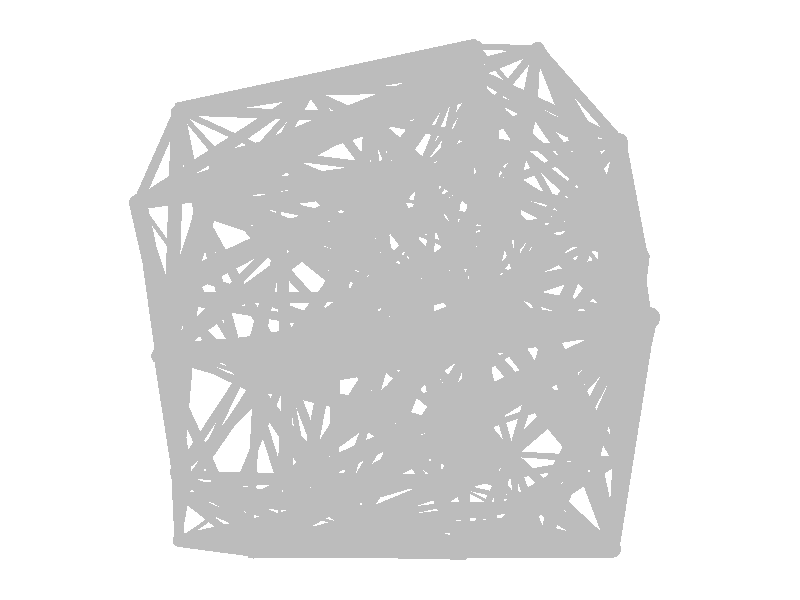 #include "colors.inc"
background { rgb <1, 1, 1> }
camera {location <0, 0, 10>up <0,1,0> right <-1.33,0,0> angle 18look_at <0, 0, 0> sky <0, 1, 0> }
cylinder { <0.348424, -0.770611, -0.793058>, <-0.40966, -0.774476, -0.999391>, 0.0196418 texture {  pigment { rgb <0.5, 0.5, 0.5> } } }
cylinder { <0.348424, -0.770611, -0.793058>, <0.387248, 0.480388, -0.994158>, 0.0316913 texture {  pigment { rgb <0.5, 0.5, 0.5> } } }
cylinder { <0.348424, -0.770611, -0.793058>, <0.997931, -0.124944, -0.895527>, 0.0230386 texture {  pigment { rgb <0.5, 0.5, 0.5> } } }
cylinder { <-0.40966, -0.774476, -0.999391>, <0.387248, 0.480388, -0.994158>, 0.0371633 texture {  pigment { rgb <0.5, 0.5, 0.5> } } }
cylinder { <-0.40966, -0.774476, -0.999391>, <0.997931, -0.124944, -0.895527>, 0.0388426 texture {  pigment { rgb <0.5, 0.5, 0.5> } } }
cylinder { <0.387248, 0.480388, -0.994158>, <0.997931, -0.124944, -0.895527>, 0.0216375 texture {  pigment { rgb <0.5, 0.5, 0.5> } } }
cylinder { <0.348424, -0.770611, -0.793058>, <-0.202187, 0.305029, -0.977674>, 0.0305599 texture {  pigment { rgb <0.5, 0.5, 0.5> } } }
cylinder { <-0.40966, -0.774476, -0.999391>, <-0.202187, 0.305029, -0.977674>, 0.0274869 texture {  pigment { rgb <0.5, 0.5, 0.5> } } }
cylinder { <0.387248, 0.480388, -0.994158>, <-0.202187, 0.305029, -0.977674>, 0.0153797 texture {  pigment { rgb <0.5, 0.5, 0.5> } } }
cylinder { <0.348424, -0.770611, -0.793058>, <-0.490788, -0.304523, -0.936875>, 0.0242667 texture {  pigment { rgb <0.5, 0.5, 0.5> } } }
cylinder { <-0.40966, -0.774476, -0.999391>, <-0.490788, -0.304523, -0.936875>, 0.0120246 texture {  pigment { rgb <0.5, 0.5, 0.5> } } }
cylinder { <-0.202187, 0.305029, -0.977674>, <-0.490788, -0.304523, -0.936875>, 0.0168914 texture {  pigment { rgb <0.5, 0.5, 0.5> } } }
cylinder { <0.348424, -0.770611, -0.793058>, <0.313781, -0.00950614, -0.727989>, 0.0191167 texture {  pigment { rgb <0.5, 0.5, 0.5> } } }
cylinder { <-0.202187, 0.305029, -0.977674>, <0.313781, -0.00950614, -0.727989>, 0.0163458 texture {  pigment { rgb <0.5, 0.5, 0.5> } } }
cylinder { <-0.490788, -0.304523, -0.936875>, <0.313781, -0.00950614, -0.727989>, 0.0220511 texture {  pigment { rgb <0.5, 0.5, 0.5> } } }
cylinder { <0.387248, 0.480388, -0.994158>, <0.952875, 0.193274, -0.87953>, 0.016115 texture {  pigment { rgb <0.5, 0.5, 0.5> } } }
cylinder { <0.387248, 0.480388, -0.994158>, <0.313781, -0.00950614, -0.727989>, 0.0140588 texture {  pigment { rgb <0.5, 0.5, 0.5> } } }
cylinder { <0.952875, 0.193274, -0.87953>, <0.997931, -0.124944, -0.895527>, 0.00804474 texture {  pigment { rgb <0.5, 0.5, 0.5> } } }
cylinder { <0.952875, 0.193274, -0.87953>, <0.313781, -0.00950614, -0.727989>, 0.0171851 texture {  pigment { rgb <0.5, 0.5, 0.5> } } }
cylinder { <0.997931, -0.124944, -0.895527>, <0.313781, -0.00950614, -0.727989>, 0.017844 texture {  pigment { rgb <0.5, 0.5, 0.5> } } }
cylinder { <0.387248, 0.480388, -0.994158>, <0.906149, 0.280449, -0.787835>, 0.0148283 texture {  pigment { rgb <0.5, 0.5, 0.5> } } }
cylinder { <0.387248, 0.480388, -0.994158>, <0.822926, 0.644213, -0.60844>, 0.0151128 texture {  pigment { rgb <0.5, 0.5, 0.5> } } }
cylinder { <0.952875, 0.193274, -0.87953>, <0.906149, 0.280449, -0.787835>, 0.00337184 texture {  pigment { rgb <0.5, 0.5, 0.5> } } }
cylinder { <0.952875, 0.193274, -0.87953>, <0.822926, 0.644213, -0.60844>, 0.013549 texture {  pigment { rgb <0.5, 0.5, 0.5> } } }
cylinder { <0.906149, 0.280449, -0.787835>, <0.822926, 0.644213, -0.60844>, 0.0103511 texture {  pigment { rgb <0.5, 0.5, 0.5> } } }
cylinder { <0.906149, 0.280449, -0.787835>, <0.313781, -0.00950614, -0.727989>, 0.0165559 texture {  pigment { rgb <0.5, 0.5, 0.5> } } }
cylinder { <0.348424, -0.770611, -0.793058>, <-0.223852, -0.953203, -0.613452>, 0.0156744 texture {  pigment { rgb <0.5, 0.5, 0.5> } } }
cylinder { <0.348424, -0.770611, -0.793058>, <-0.375522, -0.993417, -0.793231>, 0.0189364 texture {  pigment { rgb <0.5, 0.5, 0.5> } } }
cylinder { <-0.40966, -0.774476, -0.999391>, <-0.223852, -0.953203, -0.613452>, 0.0116033 texture {  pigment { rgb <0.5, 0.5, 0.5> } } }
cylinder { <-0.40966, -0.774476, -0.999391>, <-0.375522, -0.993417, -0.793231>, 0.00756649 texture {  pigment { rgb <0.5, 0.5, 0.5> } } }
cylinder { <-0.223852, -0.953203, -0.613452>, <-0.375522, -0.993417, -0.793231>, 0.00596562 texture {  pigment { rgb <0.5, 0.5, 0.5> } } }
cylinder { <0.387248, 0.480388, -0.994158>, <0.642824, 0.407576, -0.569926>, 0.0125148 texture {  pigment { rgb <0.5, 0.5, 0.5> } } }
cylinder { <0.642824, 0.407576, -0.569926>, <0.906149, 0.280449, -0.787835>, 0.0091168 texture {  pigment { rgb <0.5, 0.5, 0.5> } } }
cylinder { <0.642824, 0.407576, -0.569926>, <0.822926, 0.644213, -0.60844>, 0.00749654 texture {  pigment { rgb <0.5, 0.5, 0.5> } } }
cylinder { <0.952875, 0.193274, -0.87953>, <0.846697, 0.132183, -0.602329>, 0.00757654 texture {  pigment { rgb <0.5, 0.5, 0.5> } } }
cylinder { <0.846697, 0.132183, -0.602329>, <0.997931, -0.124944, -0.895527>, 0.0104568 texture {  pigment { rgb <0.5, 0.5, 0.5> } } }
cylinder { <0.846697, 0.132183, -0.602329>, <0.313781, -0.00950614, -0.727989>, 0.0141391 texture {  pigment { rgb <0.5, 0.5, 0.5> } } }
cylinder { <0.846697, 0.132183, -0.602329>, <0.906149, 0.280449, -0.787835>, 0.00612014 texture {  pigment { rgb <0.5, 0.5, 0.5> } } }
cylinder { <0.642824, 0.407576, -0.569926>, <0.846697, 0.132183, -0.602329>, 0.00860434 texture {  pigment { rgb <0.5, 0.5, 0.5> } } }
cylinder { <0.642824, 0.407576, -0.569926>, <0.313781, -0.00950614, -0.727989>, 0.0138566 texture {  pigment { rgb <0.5, 0.5, 0.5> } } }
cylinder { <0.348424, -0.770611, -0.793058>, <0.814596, -0.674582, -0.559097>, 0.0132588 texture {  pigment { rgb <0.5, 0.5, 0.5> } } }
cylinder { <0.348424, -0.770611, -0.793058>, <0.583795, -0.867255, -0.69641>, 0.00680443 texture {  pigment { rgb <0.5, 0.5, 0.5> } } }
cylinder { <0.814596, -0.674582, -0.559097>, <0.997931, -0.124944, -0.895527>, 0.01675 texture {  pigment { rgb <0.5, 0.5, 0.5> } } }
cylinder { <0.814596, -0.674582, -0.559097>, <0.583795, -0.867255, -0.69641>, 0.00826312 texture {  pigment { rgb <0.5, 0.5, 0.5> } } }
cylinder { <0.997931, -0.124944, -0.895527>, <0.583795, -0.867255, -0.69641>, 0.0218257 texture {  pigment { rgb <0.5, 0.5, 0.5> } } }
cylinder { <-0.40966, -0.774476, -0.999391>, <-0.703736, -0.855213, -0.54534>, 0.0136739 texture {  pigment { rgb <0.5, 0.5, 0.5> } } }
cylinder { <-0.40966, -0.774476, -0.999391>, <-0.460915, -0.876407, -0.544389>, 0.0117272 texture {  pigment { rgb <0.5, 0.5, 0.5> } } }
cylinder { <-0.375522, -0.993417, -0.793231>, <-0.703736, -0.855213, -0.54534>, 0.0108477 texture {  pigment { rgb <0.5, 0.5, 0.5> } } }
cylinder { <-0.375522, -0.993417, -0.793231>, <-0.460915, -0.876407, -0.544389>, 0.00719834 texture {  pigment { rgb <0.5, 0.5, 0.5> } } }
cylinder { <-0.703736, -0.855213, -0.54534>, <-0.460915, -0.876407, -0.544389>, 0.00609364 texture {  pigment { rgb <0.5, 0.5, 0.5> } } }
cylinder { <-0.40966, -0.774476, -0.999391>, <-0.936196, -0.734351, -0.583847>, 0.0167989 texture {  pigment { rgb <0.5, 0.5, 0.5> } } }
cylinder { <-0.490788, -0.304523, -0.936875>, <-0.703736, -0.855213, -0.54534>, 0.0177113 texture {  pigment { rgb <0.5, 0.5, 0.5> } } }
cylinder { <-0.490788, -0.304523, -0.936875>, <-0.936196, -0.734351, -0.583847>, 0.0178145 texture {  pigment { rgb <0.5, 0.5, 0.5> } } }
cylinder { <-0.703736, -0.855213, -0.54534>, <-0.936196, -0.734351, -0.583847>, 0.00662043 texture {  pigment { rgb <0.5, 0.5, 0.5> } } }
cylinder { <-0.375522, -0.993417, -0.793231>, <-0.936196, -0.734351, -0.583847>, 0.016304 texture {  pigment { rgb <0.5, 0.5, 0.5> } } }
cylinder { <-0.223852, -0.953203, -0.613452>, <-0.460915, -0.876407, -0.544389>, 0.00646462 texture {  pigment { rgb <0.5, 0.5, 0.5> } } }
cylinder { <0.642824, 0.407576, -0.569926>, <0.823706, 0.328569, -0.462396>, 0.00561934 texture {  pigment { rgb <0.5, 0.5, 0.5> } } }
cylinder { <0.823706, 0.328569, -0.462396>, <0.906149, 0.280449, -0.787835>, 0.00847876 texture {  pigment { rgb <0.5, 0.5, 0.5> } } }
cylinder { <0.823706, 0.328569, -0.462396>, <0.822926, 0.644213, -0.60844>, 0.00869483 texture {  pigment { rgb <0.5, 0.5, 0.5> } } }
cylinder { <0.846697, 0.132183, -0.602329>, <0.823706, 0.328569, -0.462396>, 0.00605586 texture {  pigment { rgb <0.5, 0.5, 0.5> } } }
cylinder { <0.966276, -0.177509, -0.565658>, <0.952875, 0.193274, -0.87953>, 0.0121495 texture {  pigment { rgb <0.5, 0.5, 0.5> } } }
cylinder { <0.966276, -0.177509, -0.565658>, <0.846697, 0.132183, -0.602329>, 0.0083499 texture {  pigment { rgb <0.5, 0.5, 0.5> } } }
cylinder { <0.966276, -0.177509, -0.565658>, <0.997931, -0.124944, -0.895527>, 0.0083882 texture {  pigment { rgb <0.5, 0.5, 0.5> } } }
cylinder { <0.966276, -0.177509, -0.565658>, <0.313781, -0.00950614, -0.727989>, 0.0173264 texture {  pigment { rgb <0.5, 0.5, 0.5> } } }
cylinder { <0.966276, -0.177509, -0.565658>, <0.814596, -0.674582, -0.559097>, 0.0129935 texture {  pigment { rgb <0.5, 0.5, 0.5> } } }
cylinder { <0.814596, -0.674582, -0.559097>, <0.313781, -0.00950614, -0.727989>, 0.0212377 texture {  pigment { rgb <0.5, 0.5, 0.5> } } }
cylinder { <-0.490788, -0.304523, -0.936875>, <-0.460915, -0.876407, -0.544389>, 0.0173564 texture {  pigment { rgb <0.5, 0.5, 0.5> } } }
cylinder { <0.348424, -0.770611, -0.793058>, <0.232151, -0.773634, -0.518187>, 0.00746168 texture {  pigment { rgb <0.5, 0.5, 0.5> } } }
cylinder { <-0.40966, -0.774476, -0.999391>, <0.232151, -0.773634, -0.518187>, 0.0200543 texture {  pigment { rgb <0.5, 0.5, 0.5> } } }
cylinder { <0.232151, -0.773634, -0.518187>, <-0.223852, -0.953203, -0.613452>, 0.0124815 texture {  pigment { rgb <0.5, 0.5, 0.5> } } }
cylinder { <-0.50474, -0.990274, -0.412168>, <-0.223852, -0.953203, -0.613452>, 0.00868863 texture {  pigment { rgb <0.5, 0.5, 0.5> } } }
cylinder { <-0.50474, -0.990274, -0.412168>, <-0.375522, -0.993417, -0.793231>, 0.0100597 texture {  pigment { rgb <0.5, 0.5, 0.5> } } }
cylinder { <-0.50474, -0.990274, -0.412168>, <-0.460915, -0.876407, -0.544389>, 0.00449783 texture {  pigment { rgb <0.5, 0.5, 0.5> } } }
cylinder { <-0.50474, -0.990274, -0.412168>, <-0.703736, -0.855213, -0.54534>, 0.00687275 texture {  pigment { rgb <0.5, 0.5, 0.5> } } }
cylinder { <0.387248, 0.480388, -0.994158>, <0.284726, 0.629368, -0.411884>, 0.0152428 texture {  pigment { rgb <0.5, 0.5, 0.5> } } }
cylinder { <0.642824, 0.407576, -0.569926>, <0.284726, 0.629368, -0.411884>, 0.0112473 texture {  pigment { rgb <0.5, 0.5, 0.5> } } }
cylinder { <0.284726, 0.629368, -0.411884>, <0.822926, 0.644213, -0.60844>, 0.014329 texture {  pigment { rgb <0.5, 0.5, 0.5> } } }
cylinder { <-0.490788, -0.304523, -0.936875>, <-0.489513, -0.752312, -0.410272>, 0.0172813 texture {  pigment { rgb <0.5, 0.5, 0.5> } } }
cylinder { <-0.703736, -0.855213, -0.54534>, <-0.489513, -0.752312, -0.410272>, 0.00683389 texture {  pigment { rgb <0.5, 0.5, 0.5> } } }
cylinder { <-0.489513, -0.752312, -0.410272>, <-0.460915, -0.876407, -0.544389>, 0.00462364 texture {  pigment { rgb <0.5, 0.5, 0.5> } } }
cylinder { <0.387248, 0.480388, -0.994158>, <0.0772114, 0.522145, -0.336572>, 0.0182052 texture {  pigment { rgb <0.5, 0.5, 0.5> } } }
cylinder { <-0.202187, 0.305029, -0.977674>, <0.0772114, 0.522145, -0.336572>, 0.0183067 texture {  pigment { rgb <0.5, 0.5, 0.5> } } }
cylinder { <-0.202187, 0.305029, -0.977674>, <0.284726, 0.629368, -0.411884>, 0.020347 texture {  pigment { rgb <0.5, 0.5, 0.5> } } }
cylinder { <0.0772114, 0.522145, -0.336572>, <0.284726, 0.629368, -0.411884>, 0.00613552 texture {  pigment { rgb <0.5, 0.5, 0.5> } } }
cylinder { <0.232151, -0.773634, -0.518187>, <-0.490788, -0.304523, -0.936875>, 0.0239532 texture {  pigment { rgb <0.5, 0.5, 0.5> } } }
cylinder { <0.284726, 0.629368, -0.411884>, <0.313781, -0.00950614, -0.727989>, 0.0178348 texture {  pigment { rgb <0.5, 0.5, 0.5> } } }
cylinder { <-0.50474, -0.990274, -0.412168>, <-0.489513, -0.752312, -0.410272>, 0.0059614 texture {  pigment { rgb <0.5, 0.5, 0.5> } } }
cylinder { <0.348424, -0.770611, -0.793058>, <0.160485, -0.847972, -0.40709>, 0.0109052 texture {  pigment { rgb <0.5, 0.5, 0.5> } } }
cylinder { <0.232151, -0.773634, -0.518187>, <0.160485, -0.847972, -0.40709>, 0.00379183 texture {  pigment { rgb <0.5, 0.5, 0.5> } } }
cylinder { <-0.223852, -0.953203, -0.613452>, <0.160485, -0.847972, -0.40709>, 0.0112187 texture {  pigment { rgb <0.5, 0.5, 0.5> } } }
cylinder { <0.966276, -0.177509, -0.565658>, <0.38361, -0.0235001, -0.400784>, 0.0156205 texture {  pigment { rgb <0.5, 0.5, 0.5> } } }
cylinder { <0.846697, 0.132183, -0.602329>, <0.38361, -0.0235001, -0.400784>, 0.0132124 texture {  pigment { rgb <0.5, 0.5, 0.5> } } }
cylinder { <0.38361, -0.0235001, -0.400784>, <0.313781, -0.00950614, -0.727989>, 0.00837163 texture {  pigment { rgb <0.5, 0.5, 0.5> } } }
cylinder { <0.642824, 0.407576, -0.569926>, <0.38361, -0.0235001, -0.400784>, 0.0132671 texture {  pigment { rgb <0.5, 0.5, 0.5> } } }
cylinder { <0.0772114, 0.522145, -0.336572>, <0.313781, -0.00950614, -0.727989>, 0.0175326 texture {  pigment { rgb <0.5, 0.5, 0.5> } } }
cylinder { <-0.223852, -0.953203, -0.613452>, <-0.490788, -0.304523, -0.936875>, 0.0193107 texture {  pigment { rgb <0.5, 0.5, 0.5> } } }
cylinder { <0.232151, -0.773634, -0.518187>, <0.313781, -0.00950614, -0.727989>, 0.019915 texture {  pigment { rgb <0.5, 0.5, 0.5> } } }
cylinder { <-0.489513, -0.752312, -0.410272>, <-0.936196, -0.734351, -0.583847>, 0.011989 texture {  pigment { rgb <0.5, 0.5, 0.5> } } }
cylinder { <-0.223852, -0.953203, -0.613452>, <-0.489513, -0.752312, -0.410272>, 0.00975369 texture {  pigment { rgb <0.5, 0.5, 0.5> } } }
cylinder { <0.232151, -0.773634, -0.518187>, <-0.153761, -0.881525, -0.32883>, 0.01108 texture {  pigment { rgb <0.5, 0.5, 0.5> } } }
cylinder { <-0.223852, -0.953203, -0.613452>, <-0.153761, -0.881525, -0.32883>, 0.00754404 texture {  pigment { rgb <0.5, 0.5, 0.5> } } }
cylinder { <0.160485, -0.847972, -0.40709>, <-0.153761, -0.881525, -0.32883>, 0.00813945 texture {  pigment { rgb <0.5, 0.5, 0.5> } } }
cylinder { <-0.489513, -0.752312, -0.410272>, <-0.153761, -0.881525, -0.32883>, 0.00922151 texture {  pigment { rgb <0.5, 0.5, 0.5> } } }
cylinder { <-0.460915, -0.876407, -0.544389>, <-0.153761, -0.881525, -0.32883>, 0.00938201 texture {  pigment { rgb <0.5, 0.5, 0.5> } } }
cylinder { <0.232151, -0.773634, -0.518187>, <0.814596, -0.674582, -0.559097>, 0.0148056 texture {  pigment { rgb <0.5, 0.5, 0.5> } } }
cylinder { <0.232151, -0.773634, -0.518187>, <0.583795, -0.867255, -0.69641>, 0.0101299 texture {  pigment { rgb <0.5, 0.5, 0.5> } } }
cylinder { <0.814596, -0.674582, -0.559097>, <0.409154, -0.856345, -0.393909>, 0.0118509 texture {  pigment { rgb <0.5, 0.5, 0.5> } } }
cylinder { <0.814596, -0.674582, -0.559097>, <0.487811, -0.923589, -0.332975>, 0.011724 texture {  pigment { rgb <0.5, 0.5, 0.5> } } }
cylinder { <0.409154, -0.856345, -0.393909>, <0.583795, -0.867255, -0.69641>, 0.00873664 texture {  pigment { rgb <0.5, 0.5, 0.5> } } }
cylinder { <0.409154, -0.856345, -0.393909>, <0.487811, -0.923589, -0.332975>, 0.00300227 texture {  pigment { rgb <0.5, 0.5, 0.5> } } }
cylinder { <0.583795, -0.867255, -0.69641>, <0.487811, -0.923589, -0.332975>, 0.00950237 texture {  pigment { rgb <0.5, 0.5, 0.5> } } }
cylinder { <-0.50474, -0.990274, -0.412168>, <-0.153761, -0.881525, -0.32883>, 0.00941931 texture {  pigment { rgb <0.5, 0.5, 0.5> } } }
cylinder { <0.348424, -0.770611, -0.793058>, <0.318033, -0.159566, -0.318372>, 0.0193589 texture {  pigment { rgb <0.5, 0.5, 0.5> } } }
cylinder { <0.232151, -0.773634, -0.518187>, <0.318033, -0.159566, -0.318372>, 0.0162861 texture {  pigment { rgb <0.5, 0.5, 0.5> } } }
cylinder { <0.318033, -0.159566, -0.318372>, <0.313781, -0.00950614, -0.727989>, 0.0109065 texture {  pigment { rgb <0.5, 0.5, 0.5> } } }
cylinder { <0.966276, -0.177509, -0.565658>, <0.619857, -0.13495, -0.239894>, 0.0119357 texture {  pigment { rgb <0.5, 0.5, 0.5> } } }
cylinder { <0.619857, -0.13495, -0.239894>, <0.846697, 0.132183, -0.602329>, 0.012604 texture {  pigment { rgb <0.5, 0.5, 0.5> } } }
cylinder { <0.619857, -0.13495, -0.239894>, <0.38361, -0.0235001, -0.400784>, 0.00766972 texture {  pigment { rgb <0.5, 0.5, 0.5> } } }
cylinder { <0.160485, -0.847972, -0.40709>, <0.583795, -0.867255, -0.69641>, 0.0128275 texture {  pigment { rgb <0.5, 0.5, 0.5> } } }
cylinder { <0.814596, -0.674582, -0.559097>, <0.38361, -0.0235001, -0.400784>, 0.0199173 texture {  pigment { rgb <0.5, 0.5, 0.5> } } }
cylinder { <0.232151, -0.773634, -0.518187>, <0.409154, -0.856345, -0.393909>, 0.0057888 texture {  pigment { rgb <0.5, 0.5, 0.5> } } }
cylinder { <0.160485, -0.847972, -0.40709>, <0.409154, -0.856345, -0.393909>, 0.00622897 texture {  pigment { rgb <0.5, 0.5, 0.5> } } }
cylinder { <0.814596, -0.674582, -0.559097>, <0.318033, -0.159566, -0.318372>, 0.0188707 texture {  pigment { rgb <0.5, 0.5, 0.5> } } }
cylinder { <0.38361, -0.0235001, -0.400784>, <0.318033, -0.159566, -0.318372>, 0.0043016 texture {  pigment { rgb <0.5, 0.5, 0.5> } } }
cylinder { <-0.839762, 0.367615, -0.572936>, <-0.490788, -0.304523, -0.936875>, 0.021006 texture {  pigment { rgb <0.5, 0.5, 0.5> } } }
cylinder { <-0.839762, 0.367615, -0.572936>, <-0.934917, -0.19995, -0.274089>, 0.0162114 texture {  pigment { rgb <0.5, 0.5, 0.5> } } }
cylinder { <-0.839762, 0.367615, -0.572936>, <-0.936196, -0.734351, -0.583847>, 0.0276558 texture {  pigment { rgb <0.5, 0.5, 0.5> } } }
cylinder { <-0.490788, -0.304523, -0.936875>, <-0.934917, -0.19995, -0.274089>, 0.0201164 texture {  pigment { rgb <0.5, 0.5, 0.5> } } }
cylinder { <-0.934917, -0.19995, -0.274089>, <-0.936196, -0.734351, -0.583847>, 0.0154421 texture {  pigment { rgb <0.5, 0.5, 0.5> } } }
cylinder { <0.642824, 0.407576, -0.569926>, <0.395353, 0.471578, -0.246793>, 0.0103003 texture {  pigment { rgb <0.5, 0.5, 0.5> } } }
cylinder { <0.395353, 0.471578, -0.246793>, <0.284726, 0.629368, -0.411884>, 0.00634386 texture {  pigment { rgb <0.5, 0.5, 0.5> } } }
cylinder { <0.395353, 0.471578, -0.246793>, <0.313781, -0.00950614, -0.727989>, 0.0171327 texture {  pigment { rgb <0.5, 0.5, 0.5> } } }
cylinder { <0.395353, 0.471578, -0.246793>, <0.38361, -0.0235001, -0.400784>, 0.0129652 texture {  pigment { rgb <0.5, 0.5, 0.5> } } }
cylinder { <0.814596, -0.674582, -0.559097>, <0.619857, -0.13495, -0.239894>, 0.0164129 texture {  pigment { rgb <0.5, 0.5, 0.5> } } }
cylinder { <0.619857, -0.13495, -0.239894>, <0.318033, -0.159566, -0.318372>, 0.00782074 texture {  pigment { rgb <0.5, 0.5, 0.5> } } }
cylinder { <0.395353, 0.471578, -0.246793>, <0.125754, 0.380937, -0.228184>, 0.0071259 texture {  pigment { rgb <0.5, 0.5, 0.5> } } }
cylinder { <0.395353, 0.471578, -0.246793>, <0.0772114, 0.522145, -0.336572>, 0.0083603 texture {  pigment { rgb <0.5, 0.5, 0.5> } } }
cylinder { <0.125754, 0.380937, -0.228184>, <0.0772114, 0.522145, -0.336572>, 0.00461275 texture {  pigment { rgb <0.5, 0.5, 0.5> } } }
cylinder { <0.125754, 0.380937, -0.228184>, <0.284726, 0.629368, -0.411884>, 0.00868677 texture {  pigment { rgb <0.5, 0.5, 0.5> } } }
cylinder { <0.125754, 0.380937, -0.228184>, <0.313781, -0.00950614, -0.727989>, 0.0165379 texture {  pigment { rgb <0.5, 0.5, 0.5> } } }
cylinder { <0.38361, -0.0235001, -0.400784>, <0.125754, 0.380937, -0.228184>, 0.0127439 texture {  pigment { rgb <0.5, 0.5, 0.5> } } }
cylinder { <-0.847161, -0.748373, -0.17899>, <-0.703736, -0.855213, -0.54534>, 0.0101918 texture {  pigment { rgb <0.5, 0.5, 0.5> } } }
cylinder { <-0.847161, -0.748373, -0.17899>, <-0.901448, -0.983123, -0.313549>, 0.0068993 texture {  pigment { rgb <0.5, 0.5, 0.5> } } }
cylinder { <-0.847161, -0.748373, -0.17899>, <-0.936196, -0.734351, -0.583847>, 0.0103692 texture {  pigment { rgb <0.5, 0.5, 0.5> } } }
cylinder { <-0.703736, -0.855213, -0.54534>, <-0.901448, -0.983123, -0.313549>, 0.00826053 texture {  pigment { rgb <0.5, 0.5, 0.5> } } }
cylinder { <-0.901448, -0.983123, -0.313549>, <-0.936196, -0.734351, -0.583847>, 0.00922482 texture {  pigment { rgb <0.5, 0.5, 0.5> } } }
cylinder { <0.38361, -0.0235001, -0.400784>, <0.823706, 0.328569, -0.462396>, 0.0141738 texture {  pigment { rgb <0.5, 0.5, 0.5> } } }
cylinder { <0.642824, 0.407576, -0.569926>, <0.890953, 0.646037, -0.24222>, 0.0118802 texture {  pigment { rgb <0.5, 0.5, 0.5> } } }
cylinder { <0.890953, 0.646037, -0.24222>, <0.823706, 0.328569, -0.462396>, 0.00980386 texture {  pigment { rgb <0.5, 0.5, 0.5> } } }
cylinder { <0.890953, 0.646037, -0.24222>, <0.822926, 0.644213, -0.60844>, 0.00931222 texture {  pigment { rgb <0.5, 0.5, 0.5> } } }
cylinder { <-0.490788, -0.304523, -0.936875>, <-0.631972, -0.298021, -0.174101>, 0.0193939 texture {  pigment { rgb <0.5, 0.5, 0.5> } } }
cylinder { <-0.934917, -0.19995, -0.274089>, <-0.631972, -0.298021, -0.174101>, 0.00834382 texture {  pigment { rgb <0.5, 0.5, 0.5> } } }
cylinder { <-0.631972, -0.298021, -0.174101>, <-0.936196, -0.734351, -0.583847>, 0.0167859 texture {  pigment { rgb <0.5, 0.5, 0.5> } } }
cylinder { <-0.631972, -0.298021, -0.174101>, <-0.489513, -0.752312, -0.410272>, 0.0132865 texture {  pigment { rgb <0.5, 0.5, 0.5> } } }
cylinder { <0.232151, -0.773634, -0.518187>, <-0.489513, -0.752312, -0.410272>, 0.01825 texture {  pigment { rgb <0.5, 0.5, 0.5> } } }
cylinder { <-0.202187, 0.305029, -0.977674>, <0.125754, 0.380937, -0.228184>, 0.0205402 texture {  pigment { rgb <0.5, 0.5, 0.5> } } }
cylinder { <-0.223852, -0.953203, -0.613452>, <0.583795, -0.867255, -0.69641>, 0.0204108 texture {  pigment { rgb <0.5, 0.5, 0.5> } } }
cylinder { <0.160485, -0.847972, -0.40709>, <0.487811, -0.923589, -0.332975>, 0.00860065 texture {  pigment { rgb <0.5, 0.5, 0.5> } } }
cylinder { <-0.490788, -0.304523, -0.936875>, <0.318033, -0.159566, -0.318372>, 0.0257117 texture {  pigment { rgb <0.5, 0.5, 0.5> } } }
cylinder { <-0.50474, -0.990274, -0.412168>, <-0.901448, -0.983123, -0.313549>, 0.0102211 texture {  pigment { rgb <0.5, 0.5, 0.5> } } }
cylinder { <-0.375522, -0.993417, -0.793231>, <-0.901448, -0.983123, -0.313549>, 0.0177975 texture {  pigment { rgb <0.5, 0.5, 0.5> } } }
cylinder { <0.619857, -0.13495, -0.239894>, <0.823706, 0.328569, -0.462396>, 0.0138273 texture {  pigment { rgb <0.5, 0.5, 0.5> } } }
cylinder { <0.387248, 0.480388, -0.994158>, <0.389255, 0.814385, -0.225623>, 0.0209494 texture {  pigment { rgb <0.5, 0.5, 0.5> } } }
cylinder { <0.389255, 0.814385, -0.225623>, <0.284726, 0.629368, -0.411884>, 0.00706444 texture {  pigment { rgb <0.5, 0.5, 0.5> } } }
cylinder { <0.389255, 0.814385, -0.225623>, <0.822926, 0.644213, -0.60844>, 0.0150744 texture {  pigment { rgb <0.5, 0.5, 0.5> } } }
cylinder { <0.389255, 0.814385, -0.225623>, <0.642824, 0.407576, -0.569926>, 0.014755 texture {  pigment { rgb <0.5, 0.5, 0.5> } } }
cylinder { <0.389255, 0.814385, -0.225623>, <0.395353, 0.471578, -0.246793>, 0.00858785 texture {  pigment { rgb <0.5, 0.5, 0.5> } } }
cylinder { <-0.202187, 0.305029, -0.977674>, <-0.151897, 0.444266, -0.19424>, 0.0199325 texture {  pigment { rgb <0.5, 0.5, 0.5> } } }
cylinder { <-0.151897, 0.444266, -0.19424>, <0.125754, 0.380937, -0.228184>, 0.00716994 texture {  pigment { rgb <0.5, 0.5, 0.5> } } }
cylinder { <-0.151897, 0.444266, -0.19424>, <0.0772114, 0.522145, -0.336572>, 0.00701846 texture {  pigment { rgb <0.5, 0.5, 0.5> } } }
cylinder { <-0.847161, -0.748373, -0.17899>, <-0.489513, -0.752312, -0.410272>, 0.0106483 texture {  pigment { rgb <0.5, 0.5, 0.5> } } }
cylinder { <-0.839762, 0.367615, -0.572936>, <-0.631972, -0.298021, -0.174101>, 0.0200829 texture {  pigment { rgb <0.5, 0.5, 0.5> } } }
cylinder { <0.814596, -0.674582, -0.559097>, <0.717936, -0.6441, -0.134913>, 0.0109031 texture {  pigment { rgb <0.5, 0.5, 0.5> } } }
cylinder { <0.409154, -0.856345, -0.393909>, <0.717936, -0.6441, -0.134913>, 0.0113873 texture {  pigment { rgb <0.5, 0.5, 0.5> } } }
cylinder { <0.717936, -0.6441, -0.134913>, <0.487811, -0.923589, -0.332975>, 0.0103168 texture {  pigment { rgb <0.5, 0.5, 0.5> } } }
cylinder { <-0.839762, 0.367615, -0.572936>, <-0.202187, 0.305029, -0.977674>, 0.0189445 texture {  pigment { rgb <0.5, 0.5, 0.5> } } }
cylinder { <-0.839762, 0.367615, -0.572936>, <-0.151897, 0.444266, -0.19424>, 0.0197238 texture {  pigment { rgb <0.5, 0.5, 0.5> } } }
cylinder { <-0.839762, 0.367615, -0.572936>, <-0.477733, 0.245359, -0.114783>, 0.0149147 texture {  pigment { rgb <0.5, 0.5, 0.5> } } }
cylinder { <-0.202187, 0.305029, -0.977674>, <-0.477733, 0.245359, -0.114783>, 0.0226945 texture {  pigment { rgb <0.5, 0.5, 0.5> } } }
cylinder { <-0.151897, 0.444266, -0.19424>, <-0.477733, 0.245359, -0.114783>, 0.00974829 texture {  pigment { rgb <0.5, 0.5, 0.5> } } }
cylinder { <-0.375522, -0.993417, -0.793231>, <0.583795, -0.867255, -0.69641>, 0.0243103 texture {  pigment { rgb <0.5, 0.5, 0.5> } } }
cylinder { <0.409154, -0.856345, -0.393909>, <0.318033, -0.159566, -0.318372>, 0.017669 texture {  pigment { rgb <0.5, 0.5, 0.5> } } }
cylinder { <0.387248, 0.480388, -0.994158>, <0.252365, 0.944986, -0.156731>, 0.0241781 texture {  pigment { rgb <0.5, 0.5, 0.5> } } }
cylinder { <0.389255, 0.814385, -0.225623>, <0.252365, 0.944986, -0.156731>, 0.00503374 texture {  pigment { rgb <0.5, 0.5, 0.5> } } }
cylinder { <0.284726, 0.629368, -0.411884>, <0.252365, 0.944986, -0.156731>, 0.0101786 texture {  pigment { rgb <0.5, 0.5, 0.5> } } }
cylinder { <-0.490788, -0.304523, -0.936875>, <-0.477733, 0.245359, -0.114783>, 0.0247282 texture {  pigment { rgb <0.5, 0.5, 0.5> } } }
cylinder { <0.395353, 0.471578, -0.246793>, <0.823706, 0.328569, -0.462396>, 0.0125106 texture {  pigment { rgb <0.5, 0.5, 0.5> } } }
cylinder { <0.890953, 0.646037, -0.24222>, <0.395353, 0.471578, -0.246793>, 0.0131357 texture {  pigment { rgb <0.5, 0.5, 0.5> } } }
cylinder { <0.395353, 0.471578, -0.246793>, <0.822926, 0.644213, -0.60844>, 0.0146503 texture {  pigment { rgb <0.5, 0.5, 0.5> } } }
cylinder { <0.125754, 0.380937, -0.228184>, <0.318033, -0.159566, -0.318372>, 0.0145183 texture {  pigment { rgb <0.5, 0.5, 0.5> } } }
cylinder { <0.389255, 0.814385, -0.225623>, <0.890953, 0.646037, -0.24222>, 0.0132362 texture {  pigment { rgb <0.5, 0.5, 0.5> } } }
cylinder { <-0.151897, 0.444266, -0.19424>, <0.313781, -0.00950614, -0.727989>, 0.0210305 texture {  pigment { rgb <0.5, 0.5, 0.5> } } }
cylinder { <-0.50474, -0.990274, -0.412168>, <-0.847161, -0.748373, -0.17899>, 0.0119932 texture {  pigment { rgb <0.5, 0.5, 0.5> } } }
cylinder { <-0.847161, -0.748373, -0.17899>, <-0.631972, -0.298021, -0.174101>, 0.0124787 texture {  pigment { rgb <0.5, 0.5, 0.5> } } }
cylinder { <-0.847161, -0.748373, -0.17899>, <-0.934917, -0.19995, -0.274089>, 0.0140871 texture {  pigment { rgb <0.5, 0.5, 0.5> } } }
cylinder { <0.822926, 0.644213, -0.60844>, <0.252365, 0.944986, -0.156731>, 0.0196857 texture {  pigment { rgb <0.5, 0.5, 0.5> } } }
cylinder { <0.966276, -0.177509, -0.565658>, <0.717936, -0.6441, -0.134913>, 0.0170463 texture {  pigment { rgb <0.5, 0.5, 0.5> } } }
cylinder { <0.619857, -0.13495, -0.239894>, <0.717936, -0.6441, -0.134913>, 0.0132258 texture {  pigment { rgb <0.5, 0.5, 0.5> } } }
cylinder { <0.717936, -0.6441, -0.134913>, <0.318033, -0.159566, -0.318372>, 0.0163622 texture {  pigment { rgb <0.5, 0.5, 0.5> } } }
cylinder { <0.619857, -0.13495, -0.239894>, <0.285902, -0.052976, -0.116403>, 0.00913427 texture {  pigment { rgb <0.5, 0.5, 0.5> } } }
cylinder { <0.38361, -0.0235001, -0.400784>, <0.285902, -0.052976, -0.116403>, 0.00755348 texture {  pigment { rgb <0.5, 0.5, 0.5> } } }
cylinder { <0.318033, -0.159566, -0.318372>, <0.285902, -0.052976, -0.116403>, 0.00576548 texture {  pigment { rgb <0.5, 0.5, 0.5> } } }
cylinder { <-0.631972, -0.298021, -0.174101>, <-0.477733, 0.245359, -0.114783>, 0.0141988 texture {  pigment { rgb <0.5, 0.5, 0.5> } } }
cylinder { <-0.934917, -0.19995, -0.274089>, <-0.477733, 0.245359, -0.114783>, 0.0164449 texture {  pigment { rgb <0.5, 0.5, 0.5> } } }
cylinder { <0.339157, 0.134025, -0.0826803>, <0.395353, 0.471578, -0.246793>, 0.00948791 texture {  pigment { rgb <0.5, 0.5, 0.5> } } }
cylinder { <0.339157, 0.134025, -0.0826803>, <0.38361, -0.0235001, -0.400784>, 0.00894358 texture {  pigment { rgb <0.5, 0.5, 0.5> } } }
cylinder { <0.339157, 0.134025, -0.0826803>, <0.125754, 0.380937, -0.228184>, 0.00893302 texture {  pigment { rgb <0.5, 0.5, 0.5> } } }
cylinder { <0.339157, 0.134025, -0.0826803>, <0.285902, -0.052976, -0.116403>, 0.00493347 texture {  pigment { rgb <0.5, 0.5, 0.5> } } }
cylinder { <0.125754, 0.380937, -0.228184>, <0.285902, -0.052976, -0.116403>, 0.011896 texture {  pigment { rgb <0.5, 0.5, 0.5> } } }
cylinder { <-0.839762, 0.367615, -0.572936>, <0.0772114, 0.522145, -0.336572>, 0.0239868 texture {  pigment { rgb <0.5, 0.5, 0.5> } } }
cylinder { <-0.489513, -0.752312, -0.410272>, <0.318033, -0.159566, -0.318372>, 0.0251486 texture {  pigment { rgb <0.5, 0.5, 0.5> } } }
cylinder { <-0.202187, 0.305029, -0.977674>, <0.252365, 0.944986, -0.156731>, 0.0283957 texture {  pigment { rgb <0.5, 0.5, 0.5> } } }
cylinder { <0.966276, -0.177509, -0.565658>, <0.870594, -0.638671, -0.0729886>, 0.0170394 texture {  pigment { rgb <0.5, 0.5, 0.5> } } }
cylinder { <0.870594, -0.638671, -0.0729886>, <0.814596, -0.674582, -0.559097>, 0.012266 texture {  pigment { rgb <0.5, 0.5, 0.5> } } }
cylinder { <0.870594, -0.638671, -0.0729886>, <0.717936, -0.6441, -0.134913>, 0.00412073 texture {  pigment { rgb <0.5, 0.5, 0.5> } } }
cylinder { <0.339157, 0.134025, -0.0826803>, <0.460501, 0.0965177, -0.00953492>, 0.00366414 texture {  pigment { rgb <0.5, 0.5, 0.5> } } }
cylinder { <0.38361, -0.0235001, -0.400784>, <0.460501, 0.0965177, -0.00953492>, 0.0104101 texture {  pigment { rgb <0.5, 0.5, 0.5> } } }
cylinder { <0.460501, 0.0965177, -0.00953492>, <0.285902, -0.052976, -0.116403>, 0.0063371 texture {  pigment { rgb <0.5, 0.5, 0.5> } } }
cylinder { <0.619857, -0.13495, -0.239894>, <0.460501, 0.0965177, -0.00953492>, 0.00908423 texture {  pigment { rgb <0.5, 0.5, 0.5> } } }
cylinder { <-0.153761, -0.881525, -0.32883>, <0.318033, -0.159566, -0.318372>, 0.0215628 texture {  pigment { rgb <0.5, 0.5, 0.5> } } }
cylinder { <-0.151897, 0.444266, -0.19424>, <0.318033, -0.159566, -0.318372>, 0.0193787 texture {  pigment { rgb <0.5, 0.5, 0.5> } } }
cylinder { <0.0772114, 0.522145, -0.336572>, <0.252365, 0.944986, -0.156731>, 0.0122937 texture {  pigment { rgb <0.5, 0.5, 0.5> } } }
cylinder { <0.389255, 0.814385, -0.225623>, <0.0772114, 0.522145, -0.336572>, 0.0110421 texture {  pigment { rgb <0.5, 0.5, 0.5> } } }
cylinder { <-0.477733, 0.245359, -0.114783>, <0.318033, -0.159566, -0.318372>, 0.0228946 texture {  pigment { rgb <0.5, 0.5, 0.5> } } }
cylinder { <-0.477733, 0.245359, -0.114783>, <0.313781, -0.00950614, -0.727989>, 0.0258297 texture {  pigment { rgb <0.5, 0.5, 0.5> } } }
cylinder { <0.870594, -0.638671, -0.0729886>, <0.619857, -0.13495, -0.239894>, 0.0146727 texture {  pigment { rgb <0.5, 0.5, 0.5> } } }
cylinder { <0.460501, 0.0965177, -0.00953492>, <0.823706, 0.328569, -0.462396>, 0.0156295 texture {  pigment { rgb <0.5, 0.5, 0.5> } } }
cylinder { <0.395353, 0.471578, -0.246793>, <0.460501, 0.0965177, -0.00953492>, 0.011214 texture {  pigment { rgb <0.5, 0.5, 0.5> } } }
cylinder { <0.389255, 0.814385, -0.225623>, <0.472653, 0.605866, -0.00598735>, 0.00785315 texture {  pigment { rgb <0.5, 0.5, 0.5> } } }
cylinder { <0.890953, 0.646037, -0.24222>, <0.472653, 0.605866, -0.00598735>, 0.0120518 texture {  pigment { rgb <0.5, 0.5, 0.5> } } }
cylinder { <0.395353, 0.471578, -0.246793>, <0.472653, 0.605866, -0.00598735>, 0.00715874 texture {  pigment { rgb <0.5, 0.5, 0.5> } } }
cylinder { <-0.839762, 0.367615, -0.572936>, <-0.498164, 0.577039, 0.0178915>, 0.017847 texture {  pigment { rgb <0.5, 0.5, 0.5> } } }
cylinder { <-0.151897, 0.444266, -0.19424>, <-0.498164, 0.577039, 0.0178915>, 0.0106809 texture {  pigment { rgb <0.5, 0.5, 0.5> } } }
cylinder { <-0.477733, 0.245359, -0.114783>, <-0.498164, 0.577039, 0.0178915>, 0.00894537 texture {  pigment { rgb <0.5, 0.5, 0.5> } } }
cylinder { <-0.839762, 0.367615, -0.572936>, <-0.687554, 0.545177, 0.018181>, 0.0158925 texture {  pigment { rgb <0.5, 0.5, 0.5> } } }
cylinder { <-0.477733, 0.245359, -0.114783>, <-0.687554, 0.545177, 0.018181>, 0.00973378 texture {  pigment { rgb <0.5, 0.5, 0.5> } } }
cylinder { <-0.687554, 0.545177, 0.018181>, <-0.498164, 0.577039, 0.0178915>, 0.00480128 texture {  pigment { rgb <0.5, 0.5, 0.5> } } }
cylinder { <0.966276, -0.177509, -0.565658>, <0.906149, 0.280449, -0.787835>, 0.0128137 texture {  pigment { rgb <0.5, 0.5, 0.5> } } }
cylinder { <-0.223852, -0.953203, -0.613452>, <0.487811, -0.923589, -0.332975>, 0.0191378 texture {  pigment { rgb <0.5, 0.5, 0.5> } } }
cylinder { <0.890953, 0.646037, -0.24222>, <0.906149, 0.280449, -0.787835>, 0.0164237 texture {  pigment { rgb <0.5, 0.5, 0.5> } } }
cylinder { <-0.631972, -0.298021, -0.174101>, <0.318033, -0.159566, -0.318372>, 0.0242705 texture {  pigment { rgb <0.5, 0.5, 0.5> } } }
cylinder { <0.232151, -0.773634, -0.518187>, <0.114386, -0.22685, -0.00457794>, 0.0189841 texture {  pigment { rgb <0.5, 0.5, 0.5> } } }
cylinder { <0.160485, -0.847972, -0.40709>, <0.114386, -0.22685, -0.00457794>, 0.0185394 texture {  pigment { rgb <0.5, 0.5, 0.5> } } }
cylinder { <0.160485, -0.847972, -0.40709>, <0.318033, -0.159566, -0.318372>, 0.0177939 texture {  pigment { rgb <0.5, 0.5, 0.5> } } }
cylinder { <0.114386, -0.22685, -0.00457794>, <0.318033, -0.159566, -0.318372>, 0.00950218 texture {  pigment { rgb <0.5, 0.5, 0.5> } } }
cylinder { <0.114386, -0.22685, -0.00457794>, <-0.153761, -0.881525, -0.32883>, 0.0194557 texture {  pigment { rgb <0.5, 0.5, 0.5> } } }
cylinder { <-0.631972, -0.298021, -0.174101>, <0.114386, -0.22685, -0.00457794>, 0.0192167 texture {  pigment { rgb <0.5, 0.5, 0.5> } } }
cylinder { <-0.489513, -0.752312, -0.410272>, <0.114386, -0.22685, -0.00457794>, 0.0224359 texture {  pigment { rgb <0.5, 0.5, 0.5> } } }
cylinder { <0.437556, -0.607728, 0.0595391>, <0.409154, -0.856345, -0.393909>, 0.0129478 texture {  pigment { rgb <0.5, 0.5, 0.5> } } }
cylinder { <0.437556, -0.607728, 0.0595391>, <0.717936, -0.6441, -0.134913>, 0.00857861 texture {  pigment { rgb <0.5, 0.5, 0.5> } } }
cylinder { <0.437556, -0.607728, 0.0595391>, <0.487811, -0.923589, -0.332975>, 0.012658 texture {  pigment { rgb <0.5, 0.5, 0.5> } } }
cylinder { <0.232151, -0.773634, -0.518187>, <0.437556, -0.607728, 0.0595391>, 0.0158801 texture {  pigment { rgb <0.5, 0.5, 0.5> } } }
cylinder { <0.437556, -0.607728, 0.0595391>, <0.160485, -0.847972, -0.40709>, 0.0148372 texture {  pigment { rgb <0.5, 0.5, 0.5> } } }
cylinder { <0.437556, -0.607728, 0.0595391>, <0.318033, -0.159566, -0.318372>, 0.0149573 texture {  pigment { rgb <0.5, 0.5, 0.5> } } }
cylinder { <0.870594, -0.638671, -0.0729886>, <0.487811, -0.923589, -0.332975>, 0.0135852 texture {  pigment { rgb <0.5, 0.5, 0.5> } } }
cylinder { <0.437556, -0.607728, 0.0595391>, <0.619857, -0.13495, -0.239894>, 0.0147142 texture {  pigment { rgb <0.5, 0.5, 0.5> } } }
cylinder { <0.160485, -0.847972, -0.40709>, <0.251109, -0.994605, 0.10265>, 0.0134524 texture {  pigment { rgb <0.5, 0.5, 0.5> } } }
cylinder { <0.409154, -0.856345, -0.393909>, <0.251109, -0.994605, 0.10265>, 0.0134783 texture {  pigment { rgb <0.5, 0.5, 0.5> } } }
cylinder { <0.487811, -0.923589, -0.332975>, <0.251109, -0.994605, 0.10265>, 0.012521 texture {  pigment { rgb <0.5, 0.5, 0.5> } } }
cylinder { <0.966276, -0.177509, -0.565658>, <0.823706, 0.328569, -0.462396>, 0.0133955 texture {  pigment { rgb <0.5, 0.5, 0.5> } } }
cylinder { <-0.151897, 0.444266, -0.19424>, <0.285902, -0.052976, -0.116403>, 0.0166766 texture {  pigment { rgb <0.5, 0.5, 0.5> } } }
cylinder { <-0.151897, 0.444266, -0.19424>, <0.114386, -0.22685, -0.00457794>, 0.0186627 texture {  pigment { rgb <0.5, 0.5, 0.5> } } }
cylinder { <-0.477733, 0.245359, -0.114783>, <0.114386, -0.22685, -0.00457794>, 0.0191333 texture {  pigment { rgb <0.5, 0.5, 0.5> } } }
cylinder { <0.125754, 0.380937, -0.228184>, <0.114386, -0.22685, -0.00457794>, 0.0161929 texture {  pigment { rgb <0.5, 0.5, 0.5> } } }
cylinder { <0.114386, -0.22685, -0.00457794>, <0.285902, -0.052976, -0.116403>, 0.00671541 texture {  pigment { rgb <0.5, 0.5, 0.5> } } }
cylinder { <0.437556, -0.607728, 0.0595391>, <0.114386, -0.22685, -0.00457794>, 0.0125901 texture {  pigment { rgb <0.5, 0.5, 0.5> } } }
cylinder { <0.339157, 0.134025, -0.0826803>, <-0.0416059, 0.128249, 0.114736>, 0.0107234 texture {  pigment { rgb <0.5, 0.5, 0.5> } } }
cylinder { <-0.0416059, 0.128249, 0.114736>, <0.125754, 0.380937, -0.228184>, 0.0114416 texture {  pigment { rgb <0.5, 0.5, 0.5> } } }
cylinder { <-0.0416059, 0.128249, 0.114736>, <0.285902, -0.052976, -0.116403>, 0.010998 texture {  pigment { rgb <0.5, 0.5, 0.5> } } }
cylinder { <-0.0416059, 0.128249, 0.114736>, <-0.151897, 0.444266, -0.19424>, 0.011388 texture {  pigment { rgb <0.5, 0.5, 0.5> } } }
cylinder { <-0.0416059, 0.128249, 0.114736>, <-0.477733, 0.245359, -0.114783>, 0.0126639 texture {  pigment { rgb <0.5, 0.5, 0.5> } } }
cylinder { <-0.0416059, 0.128249, 0.114736>, <0.114386, -0.22685, -0.00457794>, 0.0101447 texture {  pigment { rgb <0.5, 0.5, 0.5> } } }
cylinder { <-0.839762, 0.367615, -0.572936>, <0.252365, 0.944986, -0.156731>, 0.0325895 texture {  pigment { rgb <0.5, 0.5, 0.5> } } }
cylinder { <0.472653, 0.605866, -0.00598735>, <0.0772114, 0.522145, -0.336572>, 0.0130544 texture {  pigment { rgb <0.5, 0.5, 0.5> } } }
cylinder { <0.472653, 0.605866, -0.00598735>, <0.125754, 0.380937, -0.228184>, 0.0117341 texture {  pigment { rgb <0.5, 0.5, 0.5> } } }
cylinder { <0.0772114, 0.522145, -0.336572>, <-0.498164, 0.577039, 0.0178915>, 0.0169506 texture {  pigment { rgb <0.5, 0.5, 0.5> } } }
cylinder { <0.437556, -0.607728, 0.0595391>, <0.251109, -0.994605, 0.10265>, 0.0107905 texture {  pigment { rgb <0.5, 0.5, 0.5> } } }
cylinder { <-0.631972, -0.298021, -0.174101>, <-0.153761, -0.881525, -0.32883>, 0.0192533 texture {  pigment { rgb <0.5, 0.5, 0.5> } } }
cylinder { <0.619857, -0.13495, -0.239894>, <0.573561, -0.111103, 0.193127>, 0.0109035 texture {  pigment { rgb <0.5, 0.5, 0.5> } } }
cylinder { <0.573561, -0.111103, 0.193127>, <0.460501, 0.0965177, -0.00953492>, 0.00778462 texture {  pigment { rgb <0.5, 0.5, 0.5> } } }
cylinder { <0.573561, -0.111103, 0.193127>, <0.285902, -0.052976, -0.116403>, 0.0106635 texture {  pigment { rgb <0.5, 0.5, 0.5> } } }
cylinder { <0.472653, 0.605866, -0.00598735>, <0.823706, 0.328569, -0.462396>, 0.0159773 texture {  pigment { rgb <0.5, 0.5, 0.5> } } }
cylinder { <0.339157, 0.134025, -0.0826803>, <0.472653, 0.605866, -0.00598735>, 0.0124081 texture {  pigment { rgb <0.5, 0.5, 0.5> } } }
cylinder { <0.472653, 0.605866, -0.00598735>, <0.460501, 0.0965177, -0.00953492>, 0.0127377 texture {  pigment { rgb <0.5, 0.5, 0.5> } } }
cylinder { <0.472653, 0.605866, -0.00598735>, <0.252365, 0.944986, -0.156731>, 0.0107892 texture {  pigment { rgb <0.5, 0.5, 0.5> } } }
cylinder { <-0.151897, 0.444266, -0.19424>, <0.252365, 0.944986, -0.156731>, 0.0161159 texture {  pigment { rgb <0.5, 0.5, 0.5> } } }
cylinder { <-0.498164, 0.577039, 0.0178915>, <0.252365, 0.944986, -0.156731>, 0.0213479 texture {  pigment { rgb <0.5, 0.5, 0.5> } } }
cylinder { <0.437556, -0.607728, 0.0595391>, <0.285902, -0.052976, -0.116403>, 0.0150355 texture {  pigment { rgb <0.5, 0.5, 0.5> } } }
cylinder { <0.890953, 0.646037, -0.24222>, <0.460501, 0.0965177, -0.00953492>, 0.018395 texture {  pigment { rgb <0.5, 0.5, 0.5> } } }
cylinder { <-0.934917, -0.19995, -0.274089>, <-0.687554, 0.545177, 0.018181>, 0.0209437 texture {  pigment { rgb <0.5, 0.5, 0.5> } } }
cylinder { <-0.0416059, 0.128249, 0.114736>, <-0.631972, -0.298021, -0.174101>, 0.0195842 texture {  pigment { rgb <0.5, 0.5, 0.5> } } }
cylinder { <0.125754, 0.380937, -0.228184>, <0.252365, 0.944986, -0.156731>, 0.0145621 texture {  pigment { rgb <0.5, 0.5, 0.5> } } }
cylinder { <0.437556, -0.607728, 0.0595391>, <0.573561, -0.111103, 0.193127>, 0.013299 texture {  pigment { rgb <0.5, 0.5, 0.5> } } }
cylinder { <-0.50474, -0.990274, -0.412168>, <-0.217993, -0.790948, 0.218062>, 0.0180129 texture {  pigment { rgb <0.5, 0.5, 0.5> } } }
cylinder { <-0.217993, -0.790948, 0.218062>, <-0.489513, -0.752312, -0.410272>, 0.0171395 texture {  pigment { rgb <0.5, 0.5, 0.5> } } }
cylinder { <-0.217993, -0.790948, 0.218062>, <-0.153761, -0.881525, -0.32883>, 0.0139513 texture {  pigment { rgb <0.5, 0.5, 0.5> } } }
cylinder { <-0.577145, -0.345696, 0.171369>, <-0.847161, -0.748373, -0.17899>, 0.0149543 texture {  pigment { rgb <0.5, 0.5, 0.5> } } }
cylinder { <-0.577145, -0.345696, 0.171369>, <-0.631972, -0.298021, -0.174101>, 0.00882568 texture {  pigment { rgb <0.5, 0.5, 0.5> } } }
cylinder { <-0.577145, -0.345696, 0.171369>, <-0.489513, -0.752312, -0.410272>, 0.0178767 texture {  pigment { rgb <0.5, 0.5, 0.5> } } }
cylinder { <-0.217993, -0.790948, 0.218062>, <-0.631972, -0.298021, -0.174101>, 0.0188439 texture {  pigment { rgb <0.5, 0.5, 0.5> } } }
cylinder { <0.339157, 0.134025, -0.0826803>, <0.293264, 0.162309, 0.257872>, 0.00861981 texture {  pigment { rgb <0.5, 0.5, 0.5> } } }
cylinder { <0.460501, 0.0965177, -0.00953492>, <0.293264, 0.162309, 0.257872>, 0.00805463 texture {  pigment { rgb <0.5, 0.5, 0.5> } } }
cylinder { <0.293264, 0.162309, 0.257872>, <0.285902, -0.052976, -0.116403>, 0.0107959 texture {  pigment { rgb <0.5, 0.5, 0.5> } } }
cylinder { <0.0368288, 0.0766313, 0.26971>, <-0.0416059, 0.128249, 0.114736>, 0.00452999 texture {  pigment { rgb <0.5, 0.5, 0.5> } } }
cylinder { <0.0368288, 0.0766313, 0.26971>, <0.114386, -0.22685, -0.00457794>, 0.0104088 texture {  pigment { rgb <0.5, 0.5, 0.5> } } }
cylinder { <0.0368288, 0.0766313, 0.26971>, <0.285902, -0.052976, -0.116403>, 0.0119352 texture {  pigment { rgb <0.5, 0.5, 0.5> } } }
cylinder { <0.437556, -0.607728, 0.0595391>, <-0.153761, -0.881525, -0.32883>, 0.0189646 texture {  pigment { rgb <0.5, 0.5, 0.5> } } }
cylinder { <0.717936, -0.6441, -0.134913>, <0.251109, -0.994605, 0.10265>, 0.0157563 texture {  pigment { rgb <0.5, 0.5, 0.5> } } }
cylinder { <0.573561, -0.111103, 0.193127>, <0.717936, -0.6441, -0.134913>, 0.0160573 texture {  pigment { rgb <0.5, 0.5, 0.5> } } }
cylinder { <0.573561, -0.111103, 0.193127>, <0.114386, -0.22685, -0.00457794>, 0.0128288 texture {  pigment { rgb <0.5, 0.5, 0.5> } } }
cylinder { <-0.217993, -0.790948, 0.218062>, <0.114386, -0.22685, -0.00457794>, 0.0172889 texture {  pigment { rgb <0.5, 0.5, 0.5> } } }
cylinder { <-0.577145, -0.345696, 0.171369>, <-0.217993, -0.790948, 0.218062>, 0.0143488 texture {  pigment { rgb <0.5, 0.5, 0.5> } } }
cylinder { <-0.0416059, 0.128249, 0.114736>, <0.293264, 0.162309, 0.257872>, 0.00914417 texture {  pigment { rgb <0.5, 0.5, 0.5> } } }
cylinder { <0.0368288, 0.0766313, 0.26971>, <0.293264, 0.162309, 0.257872>, 0.0067657 texture {  pigment { rgb <0.5, 0.5, 0.5> } } }
cylinder { <0.870594, -0.638671, -0.0729886>, <0.573561, -0.111103, 0.193127>, 0.0165336 texture {  pigment { rgb <0.5, 0.5, 0.5> } } }
cylinder { <0.125754, 0.380937, -0.228184>, <0.293264, 0.162309, 0.257872>, 0.0139667 texture {  pigment { rgb <0.5, 0.5, 0.5> } } }
cylinder { <-0.153761, -0.881525, -0.32883>, <0.251109, -0.994605, 0.10265>, 0.0150599 texture {  pigment { rgb <0.5, 0.5, 0.5> } } }
cylinder { <0.339157, 0.134025, -0.0826803>, <0.382437, 0.280585, 0.341418>, 0.0112698 texture {  pigment { rgb <0.5, 0.5, 0.5> } } }
cylinder { <0.460501, 0.0965177, -0.00953492>, <0.382437, 0.280585, 0.341418>, 0.0100977 texture {  pigment { rgb <0.5, 0.5, 0.5> } } }
cylinder { <0.382437, 0.280585, 0.341418>, <0.293264, 0.162309, 0.257872>, 0.00425154 texture {  pigment { rgb <0.5, 0.5, 0.5> } } }
cylinder { <-0.847161, -0.748373, -0.17899>, <-0.217993, -0.790948, 0.218062>, 0.0186299 texture {  pigment { rgb <0.5, 0.5, 0.5> } } }
cylinder { <0.437556, -0.607728, 0.0595391>, <-0.217993, -0.790948, 0.218062>, 0.0174722 texture {  pigment { rgb <0.5, 0.5, 0.5> } } }
cylinder { <-0.577145, -0.345696, 0.171369>, <0.114386, -0.22685, -0.00457794>, 0.0180848 texture {  pigment { rgb <0.5, 0.5, 0.5> } } }
cylinder { <-0.217993, -0.790948, 0.218062>, <0.251109, -0.994605, 0.10265>, 0.0131066 texture {  pigment { rgb <0.5, 0.5, 0.5> } } }
cylinder { <0.472653, 0.605866, -0.00598735>, <0.382437, 0.280585, 0.341418>, 0.0121099 texture {  pigment { rgb <0.5, 0.5, 0.5> } } }
cylinder { <0.472653, 0.605866, -0.00598735>, <0.293264, 0.162309, 0.257872>, 0.0136598 texture {  pigment { rgb <0.5, 0.5, 0.5> } } }
cylinder { <0.771972, 0.336289, 0.348205>, <0.890953, 0.646037, -0.24222>, 0.0169319 texture {  pigment { rgb <0.5, 0.5, 0.5> } } }
cylinder { <0.771972, 0.336289, 0.348205>, <0.472653, 0.605866, -0.00598735>, 0.0134098 texture {  pigment { rgb <0.5, 0.5, 0.5> } } }
cylinder { <0.771972, 0.336289, 0.348205>, <0.460501, 0.0965177, -0.00953492>, 0.0132873 texture {  pigment { rgb <0.5, 0.5, 0.5> } } }
cylinder { <0.771972, 0.336289, 0.348205>, <0.823706, 0.328569, -0.462396>, 0.0203072 texture {  pigment { rgb <0.5, 0.5, 0.5> } } }
cylinder { <0.0368288, 0.0766313, 0.26971>, <0.117023, -0.148355, 0.317385>, 0.00608907 texture {  pigment { rgb <0.5, 0.5, 0.5> } } }
cylinder { <0.117023, -0.148355, 0.317385>, <0.114386, -0.22685, -0.00457794>, 0.00828509 texture {  pigment { rgb <0.5, 0.5, 0.5> } } }
cylinder { <0.117023, -0.148355, 0.317385>, <0.285902, -0.052976, -0.116403>, 0.0118793 texture {  pigment { rgb <0.5, 0.5, 0.5> } } }
cylinder { <-0.577145, -0.345696, 0.171369>, <-0.0416059, 0.128249, 0.114736>, 0.0179345 texture {  pigment { rgb <0.5, 0.5, 0.5> } } }
cylinder { <-0.577145, -0.345696, 0.171369>, <-0.477733, 0.245359, -0.114783>, 0.0166041 texture {  pigment { rgb <0.5, 0.5, 0.5> } } }
cylinder { <0.573561, -0.111103, 0.193127>, <0.293264, 0.162309, 0.257872>, 0.00992197 texture {  pigment { rgb <0.5, 0.5, 0.5> } } }
cylinder { <0.573561, -0.111103, 0.193127>, <0.117023, -0.148355, 0.317385>, 0.0118653 texture {  pigment { rgb <0.5, 0.5, 0.5> } } }
cylinder { <0.117023, -0.148355, 0.317385>, <0.293264, 0.162309, 0.257872>, 0.00905243 texture {  pigment { rgb <0.5, 0.5, 0.5> } } }
cylinder { <-0.0416059, 0.128249, 0.114736>, <0.117023, -0.148355, 0.317385>, 0.00944522 texture {  pigment { rgb <0.5, 0.5, 0.5> } } }
cylinder { <-0.577145, -0.345696, 0.171369>, <-0.100153, -0.39662, 0.342937>, 0.0127365 texture {  pigment { rgb <0.5, 0.5, 0.5> } } }
cylinder { <-0.100153, -0.39662, 0.342937>, <-0.217993, -0.790948, 0.218062>, 0.0107522 texture {  pigment { rgb <0.5, 0.5, 0.5> } } }
cylinder { <-0.100153, -0.39662, 0.342937>, <0.114386, -0.22685, -0.00457794>, 0.0110571 texture {  pigment { rgb <0.5, 0.5, 0.5> } } }
cylinder { <0.771972, 0.336289, 0.348205>, <0.619857, -0.13495, -0.239894>, 0.0192202 texture {  pigment { rgb <0.5, 0.5, 0.5> } } }
cylinder { <0.389255, 0.814385, -0.225623>, <0.523449, 0.963561, 0.361297>, 0.0155068 texture {  pigment { rgb <0.5, 0.5, 0.5> } } }
cylinder { <0.890953, 0.646037, -0.24222>, <0.523449, 0.963561, 0.361297>, 0.0193668 texture {  pigment { rgb <0.5, 0.5, 0.5> } } }
cylinder { <0.472653, 0.605866, -0.00598735>, <0.523449, 0.963561, 0.361297>, 0.0128798 texture {  pigment { rgb <0.5, 0.5, 0.5> } } }
cylinder { <0.523449, 0.963561, 0.361297>, <0.252365, 0.944986, -0.156731>, 0.0146241 texture {  pigment { rgb <0.5, 0.5, 0.5> } } }
cylinder { <-0.100153, -0.39662, 0.342937>, <0.117023, -0.148355, 0.317385>, 0.00827097 texture {  pigment { rgb <0.5, 0.5, 0.5> } } }
cylinder { <-0.100153, -0.39662, 0.342937>, <0.195339, -0.344145, 0.368604>, 0.00753028 texture {  pigment { rgb <0.5, 0.5, 0.5> } } }
cylinder { <0.117023, -0.148355, 0.317385>, <0.195339, -0.344145, 0.368604>, 0.0054251 texture {  pigment { rgb <0.5, 0.5, 0.5> } } }
cylinder { <0.195339, -0.344145, 0.368604>, <0.114386, -0.22685, -0.00457794>, 0.00998675 texture {  pigment { rgb <0.5, 0.5, 0.5> } } }
cylinder { <-0.0416059, 0.128249, 0.114736>, <-0.498164, 0.577039, 0.0178915>, 0.0161871 texture {  pigment { rgb <0.5, 0.5, 0.5> } } }
cylinder { <-0.577145, -0.345696, 0.171369>, <-0.934917, -0.19995, -0.274089>, 0.014741 texture {  pigment { rgb <0.5, 0.5, 0.5> } } }
cylinder { <0.870594, -0.638671, -0.0729886>, <0.437556, -0.607728, 0.0595391>, 0.011348 texture {  pigment { rgb <0.5, 0.5, 0.5> } } }
cylinder { <-0.84389, -0.753122, 0.283376>, <-0.577145, -0.345696, 0.171369>, 0.0124924 texture {  pigment { rgb <0.5, 0.5, 0.5> } } }
cylinder { <-0.84389, -0.753122, 0.283376>, <-0.847161, -0.748373, -0.17899>, 0.01156 texture {  pigment { rgb <0.5, 0.5, 0.5> } } }
cylinder { <-0.84389, -0.753122, 0.283376>, <-0.217993, -0.790948, 0.218062>, 0.0157608 texture {  pigment { rgb <0.5, 0.5, 0.5> } } }
cylinder { <-0.100153, -0.39662, 0.342937>, <-0.0416059, 0.128249, 0.114736>, 0.014383 texture {  pigment { rgb <0.5, 0.5, 0.5> } } }
cylinder { <0.437556, -0.607728, 0.0595391>, <-0.100153, -0.39662, 0.342937>, 0.0160859 texture {  pigment { rgb <0.5, 0.5, 0.5> } } }
cylinder { <0.771972, 0.336289, 0.348205>, <0.382437, 0.280585, 0.341418>, 0.00983893 texture {  pigment { rgb <0.5, 0.5, 0.5> } } }
cylinder { <0.771972, 0.336289, 0.348205>, <0.573561, -0.111103, 0.193127>, 0.0128349 texture {  pigment { rgb <0.5, 0.5, 0.5> } } }
cylinder { <0.573561, -0.111103, 0.193127>, <0.195339, -0.344145, 0.368604>, 0.0119413 texture {  pigment { rgb <0.5, 0.5, 0.5> } } }
cylinder { <0.437556, -0.607728, 0.0595391>, <0.195339, -0.344145, 0.368604>, 0.0118233 texture {  pigment { rgb <0.5, 0.5, 0.5> } } }
cylinder { <-0.84389, -0.753122, 0.283376>, <-0.934917, -0.19995, -0.274089>, 0.0197651 texture {  pigment { rgb <0.5, 0.5, 0.5> } } }
cylinder { <0.0368288, 0.0766313, 0.26971>, <0.0544779, 0.256146, 0.450248>, 0.00638019 texture {  pigment { rgb <0.5, 0.5, 0.5> } } }
cylinder { <-0.0416059, 0.128249, 0.114736>, <0.0544779, 0.256146, 0.450248>, 0.00929239 texture {  pigment { rgb <0.5, 0.5, 0.5> } } }
cylinder { <0.0544779, 0.256146, 0.450248>, <0.293264, 0.162309, 0.257872>, 0.00801688 texture {  pigment { rgb <0.5, 0.5, 0.5> } } }
cylinder { <-0.151897, 0.444266, -0.19424>, <0.472653, 0.605866, -0.00598735>, 0.0168006 texture {  pigment { rgb <0.5, 0.5, 0.5> } } }
cylinder { <-0.223852, -0.953203, -0.613452>, <0.251109, -0.994605, 0.10265>, 0.0215073 texture {  pigment { rgb <0.5, 0.5, 0.5> } } }
cylinder { <0.573561, -0.111103, 0.193127>, <0.382437, 0.280585, 0.341418>, 0.0115092 texture {  pigment { rgb <0.5, 0.5, 0.5> } } }
cylinder { <0.0368288, 0.0766313, 0.26971>, <-0.100153, -0.39662, 0.342937>, 0.0124522 texture {  pigment { rgb <0.5, 0.5, 0.5> } } }
cylinder { <-0.696682, 0.544274, 0.418733>, <-0.851449, 0.729602, 0.301286>, 0.00671254 texture {  pigment { rgb <0.5, 0.5, 0.5> } } }
cylinder { <-0.696682, 0.544274, 0.418733>, <-0.687554, 0.545177, 0.018181>, 0.0100164 texture {  pigment { rgb <0.5, 0.5, 0.5> } } }
cylinder { <-0.696682, 0.544274, 0.418733>, <-0.498164, 0.577039, 0.0178915>, 0.0112126 texture {  pigment { rgb <0.5, 0.5, 0.5> } } }
cylinder { <-0.851449, 0.729602, 0.301286>, <-0.687554, 0.545177, 0.018181>, 0.00938824 texture {  pigment { rgb <0.5, 0.5, 0.5> } } }
cylinder { <-0.851449, 0.729602, 0.301286>, <-0.498164, 0.577039, 0.0178915>, 0.0119477 texture {  pigment { rgb <0.5, 0.5, 0.5> } } }
cylinder { <-0.116584, 0.691723, 0.463796>, <-0.151897, 0.444266, -0.19424>, 0.0175978 texture {  pigment { rgb <0.5, 0.5, 0.5> } } }
cylinder { <-0.116584, 0.691723, 0.463796>, <-0.498164, 0.577039, 0.0178915>, 0.0149496 texture {  pigment { rgb <0.5, 0.5, 0.5> } } }
cylinder { <-0.116584, 0.691723, 0.463796>, <0.252365, 0.944986, -0.156731>, 0.0191265 texture {  pigment { rgb <0.5, 0.5, 0.5> } } }
cylinder { <-0.50474, -0.990274, -0.412168>, <-0.84389, -0.753122, 0.283376>, 0.0202337 texture {  pigment { rgb <0.5, 0.5, 0.5> } } }
cylinder { <-0.84389, -0.753122, 0.283376>, <-0.901448, -0.983123, -0.313549>, 0.0160572 texture {  pigment { rgb <0.5, 0.5, 0.5> } } }
cylinder { <0.125754, 0.380937, -0.228184>, <0.382437, 0.280585, 0.341418>, 0.0158194 texture {  pigment { rgb <0.5, 0.5, 0.5> } } }
cylinder { <0.437556, -0.607728, 0.0595391>, <0.255778, -0.935982, 0.343527>, 0.0117644 texture {  pigment { rgb <0.5, 0.5, 0.5> } } }
cylinder { <0.255778, -0.935982, 0.343527>, <-0.217993, -0.790948, 0.218062>, 0.0127778 texture {  pigment { rgb <0.5, 0.5, 0.5> } } }
cylinder { <0.255778, -0.935982, 0.343527>, <0.251109, -0.994605, 0.10265>, 0.00619881 texture {  pigment { rgb <0.5, 0.5, 0.5> } } }
cylinder { <0.0544779, 0.256146, 0.450248>, <0.125754, 0.380937, -0.228184>, 0.0173371 texture {  pigment { rgb <0.5, 0.5, 0.5> } } }
cylinder { <0.0544779, 0.256146, 0.450248>, <0.382437, 0.280585, 0.341418>, 0.00866018 texture {  pigment { rgb <0.5, 0.5, 0.5> } } }
cylinder { <0.0544779, 0.256146, 0.450248>, <0.472653, 0.605866, -0.00598735>, 0.0177716 texture {  pigment { rgb <0.5, 0.5, 0.5> } } }
cylinder { <-0.0416059, 0.128249, 0.114736>, <-0.116584, 0.691723, 0.463796>, 0.0166765 texture {  pigment { rgb <0.5, 0.5, 0.5> } } }
cylinder { <-0.116584, 0.691723, 0.463796>, <0.472653, 0.605866, -0.00598735>, 0.0189616 texture {  pigment { rgb <0.5, 0.5, 0.5> } } }
cylinder { <-0.116584, 0.691723, 0.463796>, <0.125754, 0.380937, -0.228184>, 0.0199084 texture {  pigment { rgb <0.5, 0.5, 0.5> } } }
cylinder { <0.0544779, 0.256146, 0.450248>, <-0.116584, 0.691723, 0.463796>, 0.011704 texture {  pigment { rgb <0.5, 0.5, 0.5> } } }
cylinder { <-0.100153, -0.39662, 0.342937>, <0.255778, -0.935982, 0.343527>, 0.0161555 texture {  pigment { rgb <0.5, 0.5, 0.5> } } }
cylinder { <0.255778, -0.935982, 0.343527>, <0.195339, -0.344145, 0.368604>, 0.0148861 texture {  pigment { rgb <0.5, 0.5, 0.5> } } }
cylinder { <0.0368288, 0.0766313, 0.26971>, <-0.0414631, 0.0124559, 0.495144>, 0.00617802 texture {  pigment { rgb <0.5, 0.5, 0.5> } } }
cylinder { <0.0368288, 0.0766313, 0.26971>, <0.0453473, 0.0942025, 0.548487>, 0.0069865 texture {  pigment { rgb <0.5, 0.5, 0.5> } } }
cylinder { <0.0544779, 0.256146, 0.450248>, <-0.0414631, 0.0124559, 0.495144>, 0.00664292 texture {  pigment { rgb <0.5, 0.5, 0.5> } } }
cylinder { <0.0544779, 0.256146, 0.450248>, <0.0453473, 0.0942025, 0.548487>, 0.00474079 texture {  pigment { rgb <0.5, 0.5, 0.5> } } }
cylinder { <-0.0414631, 0.0124559, 0.495144>, <0.0453473, 0.0942025, 0.548487>, 0.00326573 texture {  pigment { rgb <0.5, 0.5, 0.5> } } }
cylinder { <0.870594, -0.638671, -0.0729886>, <0.251109, -0.994605, 0.10265>, 0.0183933 texture {  pigment { rgb <0.5, 0.5, 0.5> } } }
cylinder { <-0.696682, 0.544274, 0.418733>, <-0.477733, 0.245359, -0.114783>, 0.016239 texture {  pigment { rgb <0.5, 0.5, 0.5> } } }
cylinder { <-0.100153, -0.39662, 0.342937>, <-0.0414631, 0.0124559, 0.495144>, 0.0110101 texture {  pigment { rgb <0.5, 0.5, 0.5> } } }
cylinder { <-0.0414631, 0.0124559, 0.495144>, <0.117023, -0.148355, 0.317385>, 0.00718403 texture {  pigment { rgb <0.5, 0.5, 0.5> } } }
cylinder { <0.966276, -0.177509, -0.565658>, <0.890953, 0.646037, -0.24222>, 0.0221996 texture {  pigment { rgb <0.5, 0.5, 0.5> } } }
cylinder { <0.890953, 0.646037, -0.24222>, <0.252365, 0.944986, -0.156731>, 0.0177566 texture {  pigment { rgb <0.5, 0.5, 0.5> } } }
cylinder { <0.966276, -0.177509, -0.565658>, <0.771972, 0.336289, 0.348205>, 0.0266562 texture {  pigment { rgb <0.5, 0.5, 0.5> } } }
cylinder { <0.771972, 0.336289, 0.348205>, <0.523449, 0.963561, 0.361297>, 0.0168709 texture {  pigment { rgb <0.5, 0.5, 0.5> } } }
cylinder { <-0.116584, 0.691723, 0.463796>, <0.382437, 0.280585, 0.341418>, 0.0164513 texture {  pigment { rgb <0.5, 0.5, 0.5> } } }
cylinder { <-0.116584, 0.691723, 0.463796>, <0.523449, 0.963561, 0.361297>, 0.0175721 texture {  pigment { rgb <0.5, 0.5, 0.5> } } }
cylinder { <-0.0416059, 0.128249, 0.114736>, <-0.0414631, 0.0124559, 0.495144>, 0.00994103 texture {  pigment { rgb <0.5, 0.5, 0.5> } } }
cylinder { <0.0453473, 0.0942025, 0.548487>, <0.117023, -0.148355, 0.317385>, 0.00856518 texture {  pigment { rgb <0.5, 0.5, 0.5> } } }
cylinder { <0.0453473, 0.0942025, 0.548487>, <0.293264, 0.162309, 0.257872>, 0.00970046 texture {  pigment { rgb <0.5, 0.5, 0.5> } } }
cylinder { <0.870594, -0.638671, -0.0729886>, <0.7951, -0.93287, 0.56354>, 0.017632 texture {  pigment { rgb <0.5, 0.5, 0.5> } } }
cylinder { <0.717936, -0.6441, -0.134913>, <0.7951, -0.93287, 0.56354>, 0.0189931 texture {  pigment { rgb <0.5, 0.5, 0.5> } } }
cylinder { <0.251109, -0.994605, 0.10265>, <0.7951, -0.93287, 0.56354>, 0.0178913 texture {  pigment { rgb <0.5, 0.5, 0.5> } } }
cylinder { <0.437556, -0.607728, 0.0595391>, <0.7951, -0.93287, 0.56354>, 0.0174566 texture {  pigment { rgb <0.5, 0.5, 0.5> } } }
cylinder { <0.487811, -0.923589, -0.332975>, <0.7951, -0.93287, 0.56354>, 0.023694 texture {  pigment { rgb <0.5, 0.5, 0.5> } } }
cylinder { <0.534319, -0.893972, 0.574489>, <0.437556, -0.607728, 0.0595391>, 0.0149263 texture {  pigment { rgb <0.5, 0.5, 0.5> } } }
cylinder { <0.534319, -0.893972, 0.574489>, <0.251109, -0.994605, 0.10265>, 0.0139859 texture {  pigment { rgb <0.5, 0.5, 0.5> } } }
cylinder { <0.534319, -0.893972, 0.574489>, <0.7951, -0.93287, 0.56354>, 0.00659731 texture {  pigment { rgb <0.5, 0.5, 0.5> } } }
cylinder { <0.534319, -0.893972, 0.574489>, <0.255778, -0.935982, 0.343527>, 0.00910677 texture {  pigment { rgb <0.5, 0.5, 0.5> } } }
cylinder { <-0.934917, -0.19995, -0.274089>, <-0.857118, 0.00845733, 0.576632>, 0.0219831 texture {  pigment { rgb <0.5, 0.5, 0.5> } } }
cylinder { <-0.477733, 0.245359, -0.114783>, <-0.857118, 0.00845733, 0.576632>, 0.0205869 texture {  pigment { rgb <0.5, 0.5, 0.5> } } }
cylinder { <-0.687554, 0.545177, 0.018181>, <-0.857118, 0.00845733, 0.576632>, 0.0198225 texture {  pigment { rgb <0.5, 0.5, 0.5> } } }
cylinder { <-0.577145, -0.345696, 0.171369>, <-0.857118, 0.00845733, 0.576632>, 0.0151667 texture {  pigment { rgb <0.5, 0.5, 0.5> } } }
cylinder { <-0.577145, -0.345696, 0.171369>, <-0.0414631, 0.0124559, 0.495144>, 0.0180288 texture {  pigment { rgb <0.5, 0.5, 0.5> } } }
cylinder { <-0.696682, 0.544274, 0.418733>, <-0.857118, 0.00845733, 0.576632>, 0.0145295 texture {  pigment { rgb <0.5, 0.5, 0.5> } } }
cylinder { <0.966276, -0.177509, -0.565658>, <0.573561, -0.111103, 0.193127>, 0.0214241 texture {  pigment { rgb <0.5, 0.5, 0.5> } } }
cylinder { <0.523449, 0.963561, 0.361297>, <0.382437, 0.280585, 0.341418>, 0.0174416 texture {  pigment { rgb <0.5, 0.5, 0.5> } } }
cylinder { <0.0544779, 0.256146, 0.450248>, <-0.498164, 0.577039, 0.0178915>, 0.0192892 texture {  pigment { rgb <0.5, 0.5, 0.5> } } }
cylinder { <0.952875, 0.193274, -0.87953>, <0.890953, 0.646037, -0.24222>, 0.0196054 texture {  pigment { rgb <0.5, 0.5, 0.5> } } }
cylinder { <-0.50474, -0.990274, -0.412168>, <0.251109, -0.994605, 0.10265>, 0.0228632 texture {  pigment { rgb <0.5, 0.5, 0.5> } } }
cylinder { <-0.839762, 0.367615, -0.572936>, <-0.851449, 0.729602, 0.301286>, 0.0236569 texture {  pigment { rgb <0.5, 0.5, 0.5> } } }
cylinder { <-0.934917, -0.19995, -0.274089>, <-0.851449, 0.729602, 0.301286>, 0.02741 texture {  pigment { rgb <0.5, 0.5, 0.5> } } }
cylinder { <-0.0416059, 0.128249, 0.114736>, <-0.696682, 0.544274, 0.418733>, 0.0208359 texture {  pigment { rgb <0.5, 0.5, 0.5> } } }
cylinder { <0.0453473, 0.0942025, 0.548487>, <0.382437, 0.280585, 0.341418>, 0.0109329 texture {  pigment { rgb <0.5, 0.5, 0.5> } } }
cylinder { <-0.851449, 0.729602, 0.301286>, <-0.857118, 0.00845733, 0.576632>, 0.0192986 texture {  pigment { rgb <0.5, 0.5, 0.5> } } }
cylinder { <-0.676395, 0.392009, 0.636409>, <-0.696682, 0.544274, 0.418733>, 0.00666048 texture {  pigment { rgb <0.5, 0.5, 0.5> } } }
cylinder { <-0.676395, 0.392009, 0.636409>, <-0.477733, 0.245359, -0.114783>, 0.0197684 texture {  pigment { rgb <0.5, 0.5, 0.5> } } }
cylinder { <-0.676395, 0.392009, 0.636409>, <-0.857118, 0.00845733, 0.576632>, 0.0107047 texture {  pigment { rgb <0.5, 0.5, 0.5> } } }
cylinder { <0.437556, -0.607728, 0.0595391>, <0.243853, -0.492706, 0.679458>, 0.0164896 texture {  pigment { rgb <0.5, 0.5, 0.5> } } }
cylinder { <0.255778, -0.935982, 0.343527>, <0.243853, -0.492706, 0.679458>, 0.0139079 texture {  pigment { rgb <0.5, 0.5, 0.5> } } }
cylinder { <0.195339, -0.344145, 0.368604>, <0.243853, -0.492706, 0.679458>, 0.00869821 texture {  pigment { rgb <0.5, 0.5, 0.5> } } }
cylinder { <-0.331666, 0.774034, 0.69117>, <-0.696682, 0.544274, 0.418733>, 0.0127536 texture {  pigment { rgb <0.5, 0.5, 0.5> } } }
cylinder { <-0.331666, 0.774034, 0.69117>, <-0.851449, 0.729602, 0.301286>, 0.0162819 texture {  pigment { rgb <0.5, 0.5, 0.5> } } }
cylinder { <-0.331666, 0.774034, 0.69117>, <-0.498164, 0.577039, 0.0178915>, 0.0180249 texture {  pigment { rgb <0.5, 0.5, 0.5> } } }
cylinder { <-0.331666, 0.774034, 0.69117>, <-0.116584, 0.691723, 0.463796>, 0.00809068 texture {  pigment { rgb <0.5, 0.5, 0.5> } } }
cylinder { <-0.116584, 0.691723, 0.463796>, <-0.696682, 0.544274, 0.418733>, 0.015006 texture {  pigment { rgb <0.5, 0.5, 0.5> } } }
cylinder { <-0.116584, 0.691723, 0.463796>, <-0.851449, 0.729602, 0.301286>, 0.0188393 texture {  pigment { rgb <0.5, 0.5, 0.5> } } }
cylinder { <0.181848, 0.198588, 0.69792>, <0.0544779, 0.256146, 0.450248>, 0.00710975 texture {  pigment { rgb <0.5, 0.5, 0.5> } } }
cylinder { <0.181848, 0.198588, 0.69792>, <0.0453473, 0.0942025, 0.548487>, 0.00569314 texture {  pigment { rgb <0.5, 0.5, 0.5> } } }
cylinder { <0.181848, 0.198588, 0.69792>, <0.382437, 0.280585, 0.341418>, 0.0104299 texture {  pigment { rgb <0.5, 0.5, 0.5> } } }
cylinder { <0.181848, 0.198588, 0.69792>, <0.293264, 0.162309, 0.257872>, 0.0113845 texture {  pigment { rgb <0.5, 0.5, 0.5> } } }
cylinder { <0.573561, -0.111103, 0.193127>, <0.336434, 0.0499785, 0.699408>, 0.0145451 texture {  pigment { rgb <0.5, 0.5, 0.5> } } }
cylinder { <0.117023, -0.148355, 0.317385>, <0.336434, 0.0499785, 0.699408>, 0.0120784 texture {  pigment { rgb <0.5, 0.5, 0.5> } } }
cylinder { <0.336434, 0.0499785, 0.699408>, <0.293264, 0.162309, 0.257872>, 0.0114411 texture {  pigment { rgb <0.5, 0.5, 0.5> } } }
cylinder { <0.181848, 0.198588, 0.69792>, <0.336434, 0.0499785, 0.699408>, 0.00536095 texture {  pigment { rgb <0.5, 0.5, 0.5> } } }
cylinder { <0.0453473, 0.0942025, 0.548487>, <0.336434, 0.0499785, 0.699408>, 0.00827135 texture {  pigment { rgb <0.5, 0.5, 0.5> } } }
cylinder { <0.336434, 0.0499785, 0.699408>, <0.382437, 0.280585, 0.341418>, 0.0107078 texture {  pigment { rgb <0.5, 0.5, 0.5> } } }
cylinder { <0.771972, 0.336289, 0.348205>, <0.888164, 0.15994, 0.685131>, 0.00994102 texture {  pigment { rgb <0.5, 0.5, 0.5> } } }
cylinder { <0.771972, 0.336289, 0.348205>, <0.833278, -0.116022, 0.708581>, 0.014539 texture {  pigment { rgb <0.5, 0.5, 0.5> } } }
cylinder { <0.888164, 0.15994, 0.685131>, <0.573561, -0.111103, 0.193127>, 0.0160956 texture {  pigment { rgb <0.5, 0.5, 0.5> } } }
cylinder { <0.888164, 0.15994, 0.685131>, <0.833278, -0.116022, 0.708581>, 0.00705858 texture {  pigment { rgb <0.5, 0.5, 0.5> } } }
cylinder { <0.573561, -0.111103, 0.193127>, <0.833278, -0.116022, 0.708581>, 0.0144302 texture {  pigment { rgb <0.5, 0.5, 0.5> } } }
cylinder { <0.0544779, 0.256146, 0.450248>, <-0.696682, 0.544274, 0.418733>, 0.0201285 texture {  pigment { rgb <0.5, 0.5, 0.5> } } }
cylinder { <-0.84389, -0.753122, 0.283376>, <-0.857118, 0.00845733, 0.576632>, 0.0204049 texture {  pigment { rgb <0.5, 0.5, 0.5> } } }
cylinder { <0.534319, -0.893972, 0.574489>, <0.243853, -0.492706, 0.679458>, 0.0126591 texture {  pigment { rgb <0.5, 0.5, 0.5> } } }
cylinder { <0.870594, -0.638671, -0.0729886>, <0.771972, 0.336289, 0.348205>, 0.0266655 texture {  pigment { rgb <0.5, 0.5, 0.5> } } }
cylinder { <-0.0414631, 0.0124559, 0.495144>, <-0.477733, 0.245359, -0.114783>, 0.0196308 texture {  pigment { rgb <0.5, 0.5, 0.5> } } }
cylinder { <-0.577145, -0.345696, 0.171369>, <-0.245448, -0.777902, 0.621692>, 0.0176709 texture {  pigment { rgb <0.5, 0.5, 0.5> } } }
cylinder { <-0.100153, -0.39662, 0.342937>, <-0.245448, -0.777902, 0.621692>, 0.0123539 texture {  pigment { rgb <0.5, 0.5, 0.5> } } }
cylinder { <-0.217993, -0.790948, 0.218062>, <-0.245448, -0.777902, 0.621692>, 0.0101193 texture {  pigment { rgb <0.5, 0.5, 0.5> } } }
cylinder { <0.255778, -0.935982, 0.343527>, <-0.245448, -0.777902, 0.621692>, 0.0148659 texture {  pigment { rgb <0.5, 0.5, 0.5> } } }
cylinder { <-0.84389, -0.753122, 0.283376>, <-0.245448, -0.777902, 0.621692>, 0.0171975 texture {  pigment { rgb <0.5, 0.5, 0.5> } } }
cylinder { <-0.676395, 0.392009, 0.636409>, <-0.0416059, 0.128249, 0.114736>, 0.0215735 texture {  pigment { rgb <0.5, 0.5, 0.5> } } }
cylinder { <-0.676395, 0.392009, 0.636409>, <-0.0414631, 0.0124559, 0.495144>, 0.0188274 texture {  pigment { rgb <0.5, 0.5, 0.5> } } }
cylinder { <-0.100153, -0.39662, 0.342937>, <0.243853, -0.492706, 0.679458>, 0.0122683 texture {  pigment { rgb <0.5, 0.5, 0.5> } } }
cylinder { <0.336434, 0.0499785, 0.699408>, <0.195339, -0.344145, 0.368604>, 0.0133387 texture {  pigment { rgb <0.5, 0.5, 0.5> } } }
cylinder { <-0.84389, -0.753122, 0.283376>, <-0.555391, -0.912682, 0.747087>, 0.0142241 texture {  pigment { rgb <0.5, 0.5, 0.5> } } }
cylinder { <-0.217993, -0.790948, 0.218062>, <-0.555391, -0.912682, 0.747087>, 0.015979 texture {  pigment { rgb <0.5, 0.5, 0.5> } } }
cylinder { <-0.555391, -0.912682, 0.747087>, <-0.245448, -0.777902, 0.621692>, 0.0090123 texture {  pigment { rgb <0.5, 0.5, 0.5> } } }
cylinder { <0.870594, -0.638671, -0.0729886>, <0.656168, -0.349599, 0.749931>, 0.0224546 texture {  pigment { rgb <0.5, 0.5, 0.5> } } }
cylinder { <0.437556, -0.607728, 0.0595391>, <0.656168, -0.349599, 0.749931>, 0.0192202 texture {  pigment { rgb <0.5, 0.5, 0.5> } } }
cylinder { <0.573561, -0.111103, 0.193127>, <0.656168, -0.349599, 0.749931>, 0.0152835 texture {  pigment { rgb <0.5, 0.5, 0.5> } } }
cylinder { <0.656168, -0.349599, 0.749931>, <0.195339, -0.344145, 0.368604>, 0.0149542 texture {  pigment { rgb <0.5, 0.5, 0.5> } } }
cylinder { <-0.577145, -0.345696, 0.171369>, <-0.235575, -0.0954984, 0.752611>, 0.0179776 texture {  pigment { rgb <0.5, 0.5, 0.5> } } }
cylinder { <-0.100153, -0.39662, 0.342937>, <-0.235575, -0.0954984, 0.752611>, 0.013154 texture {  pigment { rgb <0.5, 0.5, 0.5> } } }
cylinder { <-0.0414631, 0.0124559, 0.495144>, <-0.235575, -0.0954984, 0.752611>, 0.00850083 texture {  pigment { rgb <0.5, 0.5, 0.5> } } }
cylinder { <-0.0414631, 0.0124559, 0.495144>, <-0.857118, 0.00845733, 0.576632>, 0.0204931 texture {  pigment { rgb <0.5, 0.5, 0.5> } } }
cylinder { <-0.676395, 0.392009, 0.636409>, <0.0544779, 0.256146, 0.450248>, 0.0191587 texture {  pigment { rgb <0.5, 0.5, 0.5> } } }
cylinder { <-0.245448, -0.777902, 0.621692>, <0.243853, -0.492706, 0.679458>, 0.0142322 texture {  pigment { rgb <0.5, 0.5, 0.5> } } }
cylinder { <0.534319, -0.893972, 0.574489>, <0.656168, -0.349599, 0.749931>, 0.0146195 texture {  pigment { rgb <0.5, 0.5, 0.5> } } }
cylinder { <0.656168, -0.349599, 0.749931>, <0.243853, -0.492706, 0.679458>, 0.0110524 texture {  pigment { rgb <0.5, 0.5, 0.5> } } }
cylinder { <0.656168, -0.349599, 0.749931>, <0.7951, -0.93287, 0.56354>, 0.0156973 texture {  pigment { rgb <0.5, 0.5, 0.5> } } }
cylinder { <-0.577145, -0.345696, 0.171369>, <-0.519936, -0.307271, 0.789644>, 0.0155526 texture {  pigment { rgb <0.5, 0.5, 0.5> } } }
cylinder { <-0.519936, -0.307271, 0.789644>, <-0.100153, -0.39662, 0.342937>, 0.0154869 texture {  pigment { rgb <0.5, 0.5, 0.5> } } }
cylinder { <-0.519936, -0.307271, 0.789644>, <-0.235575, -0.0954984, 0.752611>, 0.00891207 texture {  pigment { rgb <0.5, 0.5, 0.5> } } }
cylinder { <-0.687554, 0.545177, 0.018181>, <0.252365, 0.944986, -0.156731>, 0.0259072 texture {  pigment { rgb <0.5, 0.5, 0.5> } } }
cylinder { <-0.851449, 0.729602, 0.301286>, <0.252365, 0.944986, -0.156731>, 0.030358 texture {  pigment { rgb <0.5, 0.5, 0.5> } } }
cylinder { <-0.0414631, 0.0124559, 0.495144>, <0.195339, -0.344145, 0.368604>, 0.0111594 texture {  pigment { rgb <0.5, 0.5, 0.5> } } }
cylinder { <-0.676395, 0.392009, 0.636409>, <-0.116584, 0.691723, 0.463796>, 0.0164509 texture {  pigment { rgb <0.5, 0.5, 0.5> } } }
cylinder { <-0.331666, 0.774034, 0.69117>, <-0.676395, 0.392009, 0.636409>, 0.0129369 texture {  pigment { rgb <0.5, 0.5, 0.5> } } }
cylinder { <0.771972, 0.336289, 0.348205>, <0.336434, 0.0499785, 0.699408>, 0.0157125 texture {  pigment { rgb <0.5, 0.5, 0.5> } } }
cylinder { <0.888164, 0.15994, 0.685131>, <0.336434, 0.0499785, 0.699408>, 0.0140691 texture {  pigment { rgb <0.5, 0.5, 0.5> } } }
cylinder { <0.833278, -0.116022, 0.708581>, <0.336434, 0.0499785, 0.699408>, 0.013098 texture {  pigment { rgb <0.5, 0.5, 0.5> } } }
cylinder { <0.656168, -0.349599, 0.749931>, <0.336434, 0.0499785, 0.699408>, 0.012856 texture {  pigment { rgb <0.5, 0.5, 0.5> } } }
cylinder { <0.870594, -0.638671, -0.0729886>, <0.833278, -0.116022, 0.708581>, 0.023524 texture {  pigment { rgb <0.5, 0.5, 0.5> } } }
cylinder { <0.833278, -0.116022, 0.708581>, <0.656168, -0.349599, 0.749931>, 0.00740083 texture {  pigment { rgb <0.5, 0.5, 0.5> } } }
cylinder { <-0.235575, -0.0954984, 0.752611>, <-0.857118, 0.00845733, 0.576632>, 0.0163572 texture {  pigment { rgb <0.5, 0.5, 0.5> } } }
cylinder { <-0.519936, -0.307271, 0.789644>, <-0.245448, -0.777902, 0.621692>, 0.0142532 texture {  pigment { rgb <0.5, 0.5, 0.5> } } }
cylinder { <-0.519936, -0.307271, 0.789644>, <-0.857118, 0.00845733, 0.576632>, 0.0127169 texture {  pigment { rgb <0.5, 0.5, 0.5> } } }
cylinder { <0.280388, 0.929637, 0.749394>, <-0.116584, 0.691723, 0.463796>, 0.0135959 texture {  pigment { rgb <0.5, 0.5, 0.5> } } }
cylinder { <0.280388, 0.929637, 0.749394>, <0.523449, 0.963561, 0.361297>, 0.0114796 texture {  pigment { rgb <0.5, 0.5, 0.5> } } }
cylinder { <0.280388, 0.929637, 0.749394>, <0.382437, 0.280585, 0.341418>, 0.0193347 texture {  pigment { rgb <0.5, 0.5, 0.5> } } }
cylinder { <-0.676395, 0.392009, 0.636409>, <-0.235575, -0.0954984, 0.752611>, 0.0166862 texture {  pigment { rgb <0.5, 0.5, 0.5> } } }
cylinder { <0.771972, 0.336289, 0.348205>, <0.482814, 0.689517, 0.854566>, 0.0170438 texture {  pigment { rgb <0.5, 0.5, 0.5> } } }
cylinder { <0.482814, 0.689517, 0.854566>, <0.523449, 0.963561, 0.361297>, 0.0141436 texture {  pigment { rgb <0.5, 0.5, 0.5> } } }
cylinder { <0.482814, 0.689517, 0.854566>, <0.382437, 0.280585, 0.341418>, 0.0165948 texture {  pigment { rgb <0.5, 0.5, 0.5> } } }
cylinder { <0.870594, -0.638671, -0.0729886>, <0.888164, 0.15994, 0.685131>, 0.0275322 texture {  pigment { rgb <0.5, 0.5, 0.5> } } }
cylinder { <0.280388, 0.929637, 0.749394>, <0.482814, 0.689517, 0.854566>, 0.00828003 texture {  pigment { rgb <0.5, 0.5, 0.5> } } }
cylinder { <-0.217993, -0.790948, 0.218062>, <-0.901448, -0.983123, -0.313549>, 0.0221734 texture {  pigment { rgb <0.5, 0.5, 0.5> } } }
cylinder { <0.255778, -0.935982, 0.343527>, <0.7951, -0.93287, 0.56354>, 0.014562 texture {  pigment { rgb <0.5, 0.5, 0.5> } } }
cylinder { <-0.0414631, 0.0124559, 0.495144>, <0.336434, 0.0499785, 0.699408>, 0.0107801 texture {  pigment { rgb <0.5, 0.5, 0.5> } } }
cylinder { <0.888164, 0.15994, 0.685131>, <0.382437, 0.280585, 0.341418>, 0.0155815 texture {  pigment { rgb <0.5, 0.5, 0.5> } } }
cylinder { <0.336434, 0.0499785, 0.699408>, <0.243853, -0.492706, 0.679458>, 0.0137721 texture {  pigment { rgb <0.5, 0.5, 0.5> } } }
cylinder { <0.833278, -0.116022, 0.708581>, <0.7951, -0.93287, 0.56354>, 0.0207626 texture {  pigment { rgb <0.5, 0.5, 0.5> } } }
cylinder { <-0.84389, -0.753122, 0.283376>, <-0.519936, -0.307271, 0.789644>, 0.0187089 texture {  pigment { rgb <0.5, 0.5, 0.5> } } }
cylinder { <-0.519936, -0.307271, 0.789644>, <-0.555391, -0.912682, 0.747087>, 0.0151985 texture {  pigment { rgb <0.5, 0.5, 0.5> } } }
cylinder { <-0.76443, 0.095793, 0.820695>, <-0.676395, 0.392009, 0.636409>, 0.00899498 texture {  pigment { rgb <0.5, 0.5, 0.5> } } }
cylinder { <-0.76443, 0.095793, 0.820695>, <-0.235575, -0.0954984, 0.752611>, 0.0141624 texture {  pigment { rgb <0.5, 0.5, 0.5> } } }
cylinder { <-0.76443, 0.095793, 0.820695>, <-0.857118, 0.00845733, 0.576632>, 0.00688227 texture {  pigment { rgb <0.5, 0.5, 0.5> } } }
cylinder { <0.271539, 0.763002, 0.870585>, <0.280388, 0.929637, 0.749394>, 0.00515585 texture {  pigment { rgb <0.5, 0.5, 0.5> } } }
cylinder { <0.271539, 0.763002, 0.870585>, <0.482814, 0.689517, 0.854566>, 0.00560657 texture {  pigment { rgb <0.5, 0.5, 0.5> } } }
cylinder { <0.271539, 0.763002, 0.870585>, <0.382437, 0.280585, 0.341418>, 0.018115 texture {  pigment { rgb <0.5, 0.5, 0.5> } } }
cylinder { <0.271539, 0.763002, 0.870585>, <-0.116584, 0.691723, 0.463796>, 0.0141686 texture {  pigment { rgb <0.5, 0.5, 0.5> } } }
cylinder { <0.271539, 0.763002, 0.870585>, <0.0544779, 0.256146, 0.450248>, 0.0173332 texture {  pigment { rgb <0.5, 0.5, 0.5> } } }
cylinder { <-0.84389, -0.753122, 0.283376>, <-0.86829, -0.202446, 0.888736>, 0.020468 texture {  pigment { rgb <0.5, 0.5, 0.5> } } }
cylinder { <-0.519936, -0.307271, 0.789644>, <-0.86829, -0.202446, 0.888736>, 0.00942595 texture {  pigment { rgb <0.5, 0.5, 0.5> } } }
cylinder { <-0.86829, -0.202446, 0.888736>, <-0.857118, 0.00845733, 0.576632>, 0.00942117 texture {  pigment { rgb <0.5, 0.5, 0.5> } } }
cylinder { <-0.945137, 0.352566, 0.891025>, <-0.696682, 0.544274, 0.418733>, 0.0141761 texture {  pigment { rgb <0.5, 0.5, 0.5> } } }
cylinder { <-0.945137, 0.352566, 0.891025>, <-0.851449, 0.729602, 0.301286>, 0.0176551 texture {  pigment { rgb <0.5, 0.5, 0.5> } } }
cylinder { <-0.945137, 0.352566, 0.891025>, <-0.857118, 0.00845733, 0.576632>, 0.0118586 texture {  pigment { rgb <0.5, 0.5, 0.5> } } }
cylinder { <-0.76443, 0.095793, 0.820695>, <-0.945137, 0.352566, 0.891025>, 0.00804416 texture {  pigment { rgb <0.5, 0.5, 0.5> } } }
cylinder { <-0.676395, 0.392009, 0.636409>, <-0.945137, 0.352566, 0.891025>, 0.00930749 texture {  pigment { rgb <0.5, 0.5, 0.5> } } }
cylinder { <-0.0414631, 0.0124559, 0.495144>, <0.243853, -0.492706, 0.679458>, 0.0152185 texture {  pigment { rgb <0.5, 0.5, 0.5> } } }
cylinder { <-0.235575, -0.0954984, 0.752611>, <0.243853, -0.492706, 0.679458>, 0.0156719 texture {  pigment { rgb <0.5, 0.5, 0.5> } } }
cylinder { <-0.76443, 0.095793, 0.820695>, <-0.519936, -0.307271, 0.789644>, 0.0118111 texture {  pigment { rgb <0.5, 0.5, 0.5> } } }
cylinder { <0.271539, 0.763002, 0.870585>, <0.181848, 0.198588, 0.69792>, 0.0149253 texture {  pigment { rgb <0.5, 0.5, 0.5> } } }
cylinder { <0.181848, 0.198588, 0.69792>, <0.482814, 0.689517, 0.854566>, 0.0149192 texture {  pigment { rgb <0.5, 0.5, 0.5> } } }
cylinder { <-0.76443, 0.095793, 0.820695>, <-0.86829, -0.202446, 0.888736>, 0.00807631 texture {  pigment { rgb <0.5, 0.5, 0.5> } } }
cylinder { <0.271539, 0.763002, 0.870585>, <0.0766448, 0.484695, 0.944761>, 0.00869414 texture {  pigment { rgb <0.5, 0.5, 0.5> } } }
cylinder { <0.0766448, 0.484695, 0.944761>, <0.0544779, 0.256146, 0.450248>, 0.0136306 texture {  pigment { rgb <0.5, 0.5, 0.5> } } }
cylinder { <0.0766448, 0.484695, 0.944761>, <-0.116584, 0.691723, 0.463796>, 0.0139536 texture {  pigment { rgb <0.5, 0.5, 0.5> } } }
cylinder { <0.181848, 0.198588, 0.69792>, <0.0766448, 0.484695, 0.944761>, 0.0098061 texture {  pigment { rgb <0.5, 0.5, 0.5> } } }
cylinder { <0.966276, -0.177509, -0.565658>, <0.888164, 0.15994, 0.685131>, 0.0324465 texture {  pigment { rgb <0.5, 0.5, 0.5> } } }
cylinder { <-0.375522, -0.993417, -0.793231>, <0.487811, -0.923589, -0.332975>, 0.0245211 texture {  pigment { rgb <0.5, 0.5, 0.5> } } }
cylinder { <0.890953, 0.646037, -0.24222>, <0.997931, -0.124944, -0.895527>, 0.025405 texture {  pigment { rgb <0.5, 0.5, 0.5> } } }
cylinder { <-0.934917, -0.19995, -0.274089>, <-0.901448, -0.983123, -0.313549>, 0.019622 texture {  pigment { rgb <0.5, 0.5, 0.5> } } }
cylinder { <0.870594, -0.638671, -0.0729886>, <0.997931, -0.124944, -0.895527>, 0.0244527 texture {  pigment { rgb <0.5, 0.5, 0.5> } } }
cylinder { <-0.375522, -0.993417, -0.793231>, <0.251109, -0.994605, 0.10265>, 0.0273321 texture {  pigment { rgb <0.5, 0.5, 0.5> } } }
cylinder { <0.523449, 0.963561, 0.361297>, <0.822926, 0.644213, -0.60844>, 0.0265996 texture {  pigment { rgb <0.5, 0.5, 0.5> } } }
cylinder { <0.814596, -0.674582, -0.559097>, <0.7951, -0.93287, 0.56354>, 0.0288033 texture {  pigment { rgb <0.5, 0.5, 0.5> } } }
cylinder { <0.583795, -0.867255, -0.69641>, <0.7951, -0.93287, 0.56354>, 0.0319808 texture {  pigment { rgb <0.5, 0.5, 0.5> } } }
cylinder { <0.534319, -0.893972, 0.574489>, <-0.245448, -0.777902, 0.621692>, 0.0197443 texture {  pigment { rgb <0.5, 0.5, 0.5> } } }
cylinder { <0.888164, 0.15994, 0.685131>, <0.890953, 0.646037, -0.24222>, 0.0261758 texture {  pigment { rgb <0.5, 0.5, 0.5> } } }
cylinder { <0.888164, 0.15994, 0.685131>, <0.523449, 0.963561, 0.361297>, 0.0235012 texture {  pigment { rgb <0.5, 0.5, 0.5> } } }
cylinder { <-0.331666, 0.774034, 0.69117>, <0.0544779, 0.256146, 0.450248>, 0.0172366 texture {  pigment { rgb <0.5, 0.5, 0.5> } } }
cylinder { <-0.331666, 0.774034, 0.69117>, <0.252365, 0.944986, -0.156731>, 0.0260918 texture {  pigment { rgb <0.5, 0.5, 0.5> } } }
cylinder { <0.255778, -0.935982, 0.343527>, <-0.555391, -0.912682, 0.747087>, 0.0226578 texture {  pigment { rgb <0.5, 0.5, 0.5> } } }
cylinder { <-0.555391, -0.912682, 0.747087>, <0.251109, -0.994605, 0.10265>, 0.0258898 texture {  pigment { rgb <0.5, 0.5, 0.5> } } }
cylinder { <-0.555391, -0.912682, 0.747087>, <-0.901448, -0.983123, -0.313549>, 0.0279471 texture {  pigment { rgb <0.5, 0.5, 0.5> } } }
cylinder { <0.534319, -0.893972, 0.574489>, <-0.555391, -0.912682, 0.747087>, 0.0275863 texture {  pigment { rgb <0.5, 0.5, 0.5> } } }
cylinder { <-0.50474, -0.990274, -0.412168>, <-0.555391, -0.912682, 0.747087>, 0.0290738 texture {  pigment { rgb <0.5, 0.5, 0.5> } } }
cylinder { <-0.555391, -0.912682, 0.747087>, <0.7951, -0.93287, 0.56354>, 0.0340764 texture {  pigment { rgb <0.5, 0.5, 0.5> } } }
cylinder { <-0.555391, -0.912682, 0.747087>, <0.243853, -0.492706, 0.679458>, 0.0226349 texture {  pigment { rgb <0.5, 0.5, 0.5> } } }
cylinder { <0.280388, 0.929637, 0.749394>, <0.252365, 0.944986, -0.156731>, 0.0226672 texture {  pigment { rgb <0.5, 0.5, 0.5> } } }
cylinder { <0.280388, 0.929637, 0.749394>, <-0.331666, 0.774034, 0.69117>, 0.0158551 texture {  pigment { rgb <0.5, 0.5, 0.5> } } }
cylinder { <0.280388, 0.929637, 0.749394>, <-0.851449, 0.729602, 0.301286>, 0.030841 texture {  pigment { rgb <0.5, 0.5, 0.5> } } }
cylinder { <-0.235575, -0.0954984, 0.752611>, <0.0453473, 0.0942025, 0.548487>, 0.00989224 texture {  pigment { rgb <0.5, 0.5, 0.5> } } }
cylinder { <-0.235575, -0.0954984, 0.752611>, <0.336434, 0.0499785, 0.699408>, 0.0148153 texture {  pigment { rgb <0.5, 0.5, 0.5> } } }
cylinder { <0.0544779, 0.256146, 0.450248>, <-0.235575, -0.0954984, 0.752611>, 0.013675 texture {  pigment { rgb <0.5, 0.5, 0.5> } } }
cylinder { <-0.676395, 0.392009, 0.636409>, <0.0453473, 0.0942025, 0.548487>, 0.0196426 texture {  pigment { rgb <0.5, 0.5, 0.5> } } }
cylinder { <0.181848, 0.198588, 0.69792>, <-0.235575, -0.0954984, 0.752611>, 0.0128384 texture {  pigment { rgb <0.5, 0.5, 0.5> } } }
cylinder { <-0.235575, -0.0954984, 0.752611>, <-0.245448, -0.777902, 0.621692>, 0.017373 texture {  pigment { rgb <0.5, 0.5, 0.5> } } }
cylinder { <-0.519936, -0.307271, 0.789644>, <0.243853, -0.492706, 0.679458>, 0.0198416 texture {  pigment { rgb <0.5, 0.5, 0.5> } } }
cylinder { <0.888164, 0.15994, 0.685131>, <0.482814, 0.689517, 0.854566>, 0.0172023 texture {  pigment { rgb <0.5, 0.5, 0.5> } } }
cylinder { <0.482814, 0.689517, 0.854566>, <0.336434, 0.0499785, 0.699408>, 0.0168544 texture {  pigment { rgb <0.5, 0.5, 0.5> } } }
cylinder { <0.271539, 0.763002, 0.870585>, <-0.331666, 0.774034, 0.69117>, 0.0157355 texture {  pigment { rgb <0.5, 0.5, 0.5> } } }
cylinder { <-0.555391, -0.912682, 0.747087>, <-0.86829, -0.202446, 0.888736>, 0.0197232 texture {  pigment { rgb <0.5, 0.5, 0.5> } } }
cylinder { <-0.934917, -0.19995, -0.274089>, <-0.86829, -0.202446, 0.888736>, 0.0291184 texture {  pigment { rgb <0.5, 0.5, 0.5> } } }
cylinder { <-0.235575, -0.0954984, 0.752611>, <-0.86829, -0.202446, 0.888736>, 0.0163992 texture {  pigment { rgb <0.5, 0.5, 0.5> } } }
cylinder { <-0.945137, 0.352566, 0.891025>, <-0.934917, -0.19995, -0.274089>, 0.0322381 texture {  pigment { rgb <0.5, 0.5, 0.5> } } }
cylinder { <-0.945137, 0.352566, 0.891025>, <-0.86829, -0.202446, 0.888736>, 0.0140078 texture {  pigment { rgb <0.5, 0.5, 0.5> } } }
cylinder { <-0.331666, 0.774034, 0.69117>, <-0.945137, 0.352566, 0.891025>, 0.0192666 texture {  pigment { rgb <0.5, 0.5, 0.5> } } }
cylinder { <0.0766448, 0.484695, 0.944761>, <0.0453473, 0.0942025, 0.548487>, 0.0139306 texture {  pigment { rgb <0.5, 0.5, 0.5> } } }
cylinder { <-0.519936, -0.307271, 0.789644>, <0.0766448, 0.484695, 0.944761>, 0.0250896 texture {  pigment { rgb <0.5, 0.5, 0.5> } } }
cylinder { <0.0766448, 0.484695, 0.944761>, <-0.235575, -0.0954984, 0.752611>, 0.0171578 texture {  pigment { rgb <0.5, 0.5, 0.5> } } }
cylinder { <0.0766448, 0.484695, 0.944761>, <-0.86829, -0.202446, 0.888736>, 0.0292425 texture {  pigment { rgb <0.5, 0.5, 0.5> } } }
cylinder { <-0.76443, 0.095793, 0.820695>, <0.0766448, 0.484695, 0.944761>, 0.0233726 texture {  pigment { rgb <0.5, 0.5, 0.5> } } }
cylinder { <0.0766448, 0.484695, 0.944761>, <-0.676395, 0.392009, 0.636409>, 0.0204747 texture {  pigment { rgb <0.5, 0.5, 0.5> } } }
cylinder { <0.0766448, 0.484695, 0.944761>, <-0.945137, 0.352566, 0.891025>, 0.0257922 texture {  pigment { rgb <0.5, 0.5, 0.5> } } }
cylinder { <0.271539, 0.763002, 0.870585>, <-0.945137, 0.352566, 0.891025>, 0.032105 texture {  pigment { rgb <0.5, 0.5, 0.5> } } }
cylinder { <-0.331666, 0.774034, 0.69117>, <0.0766448, 0.484695, 0.944761>, 0.0140255 texture {  pigment { rgb <0.5, 0.5, 0.5> } } }
cylinder { <0.0766448, 0.484695, 0.944761>, <0.482814, 0.689517, 0.854566>, 0.0115937 texture {  pigment { rgb <0.5, 0.5, 0.5> } } }
cylinder { <0.0766448, 0.484695, 0.944761>, <0.336434, 0.0499785, 0.699408>, 0.0140683 texture {  pigment { rgb <0.5, 0.5, 0.5> } } }
cylinder { <0.771972, 0.336289, 0.348205>, <0.784238, 0.297897, 0.986423>, 0.0159872 texture {  pigment { rgb <0.5, 0.5, 0.5> } } }
cylinder { <0.888164, 0.15994, 0.685131>, <0.784238, 0.297897, 0.986423>, 0.00868223 texture {  pigment { rgb <0.5, 0.5, 0.5> } } }
cylinder { <0.482814, 0.689517, 0.854566>, <0.784238, 0.297897, 0.986423>, 0.0127869 texture {  pigment { rgb <0.5, 0.5, 0.5> } } }
cylinder { <0.784238, 0.297897, 0.986423>, <0.523449, 0.963561, 0.361297>, 0.0237421 texture {  pigment { rgb <0.5, 0.5, 0.5> } } }
cylinder { <0.181848, 0.198588, 0.69792>, <0.784238, 0.297897, 0.986423>, 0.0168814 texture {  pigment { rgb <0.5, 0.5, 0.5> } } }
cylinder { <0.0766448, 0.484695, 0.944761>, <0.784238, 0.297897, 0.986423>, 0.0183255 texture {  pigment { rgb <0.5, 0.5, 0.5> } } }
cylinder { <0.833278, -0.116022, 0.708581>, <0.784238, 0.297897, 0.986423>, 0.0125232 texture {  pigment { rgb <0.5, 0.5, 0.5> } } }
cylinder { <0.784238, 0.297897, 0.986423>, <0.336434, 0.0499785, 0.699408>, 0.0146708 texture {  pigment { rgb <0.5, 0.5, 0.5> } } }
cylinder { <0.271539, 0.763002, 0.870585>, <0.784238, 0.297897, 0.986423>, 0.0175464 texture {  pigment { rgb <0.5, 0.5, 0.5> } } }
cylinder { <0.890953, 0.646037, -0.24222>, <0.784238, 0.297897, 0.986423>, 0.0320366 texture {  pigment { rgb <0.5, 0.5, 0.5> } } }
cylinder { <-0.519936, -0.307271, 0.789644>, <0.887594, -0.0639741, 0.998239>, 0.0360888 texture {  pigment { rgb <0.5, 0.5, 0.5> } } }
cylinder { <0.0766448, 0.484695, 0.944761>, <0.887594, -0.0639741, 0.998239>, 0.0245145 texture {  pigment { rgb <0.5, 0.5, 0.5> } } }
cylinder { <0.887594, -0.0639741, 0.998239>, <-0.86829, -0.202446, 0.888736>, 0.0441184 texture {  pigment { rgb <0.5, 0.5, 0.5> } } }
cylinder { <0.534319, -0.893972, 0.574489>, <0.887594, -0.0639741, 0.998239>, 0.0249157 texture {  pigment { rgb <0.5, 0.5, 0.5> } } }
cylinder { <0.887594, -0.0639741, 0.998239>, <-0.555391, -0.912682, 0.747087>, 0.0423201 texture {  pigment { rgb <0.5, 0.5, 0.5> } } }
cylinder { <0.887594, -0.0639741, 0.998239>, <0.243853, -0.492706, 0.679458>, 0.020914 texture {  pigment { rgb <0.5, 0.5, 0.5> } } }
cylinder { <0.887594, -0.0639741, 0.998239>, <0.7951, -0.93287, 0.56354>, 0.024399 texture {  pigment { rgb <0.5, 0.5, 0.5> } } }
cylinder { <0.887594, -0.0639741, 0.998239>, <0.656168, -0.349599, 0.749931>, 0.0110904 texture {  pigment { rgb <0.5, 0.5, 0.5> } } }
cylinder { <0.887594, -0.0639741, 0.998239>, <0.336434, 0.0499785, 0.699408>, 0.0159308 texture {  pigment { rgb <0.5, 0.5, 0.5> } } }
cylinder { <0.887594, -0.0639741, 0.998239>, <0.784238, 0.297897, 0.986423>, 0.00941318 texture {  pigment { rgb <0.5, 0.5, 0.5> } } }
cylinder { <-0.235575, -0.0954984, 0.752611>, <0.887594, -0.0639741, 0.998239>, 0.0287536 texture {  pigment { rgb <0.5, 0.5, 0.5> } } }
cylinder { <0.870594, -0.638671, -0.0729886>, <0.887594, -0.0639741, 0.998239>, 0.0303942 texture {  pigment { rgb <0.5, 0.5, 0.5> } } }
cylinder { <0.887594, -0.0639741, 0.998239>, <0.833278, -0.116022, 0.708581>, 0.0074817 texture {  pigment { rgb <0.5, 0.5, 0.5> } } }
cylinder { <0.888164, 0.15994, 0.685131>, <0.887594, -0.0639741, 0.998239>, 0.00962338 texture {  pigment { rgb <0.5, 0.5, 0.5> } } }
cylinder { <0.966276, -0.177509, -0.565658>, <0.887594, -0.0639741, 0.998239>, 0.0392496 texture {  pigment { rgb <0.5, 0.5, 0.5> } } }
light_source {<10, 10, 10> color White}
light_source {<0, 0, 10> color White}
light_source {<-10, -10, 10> color White}
